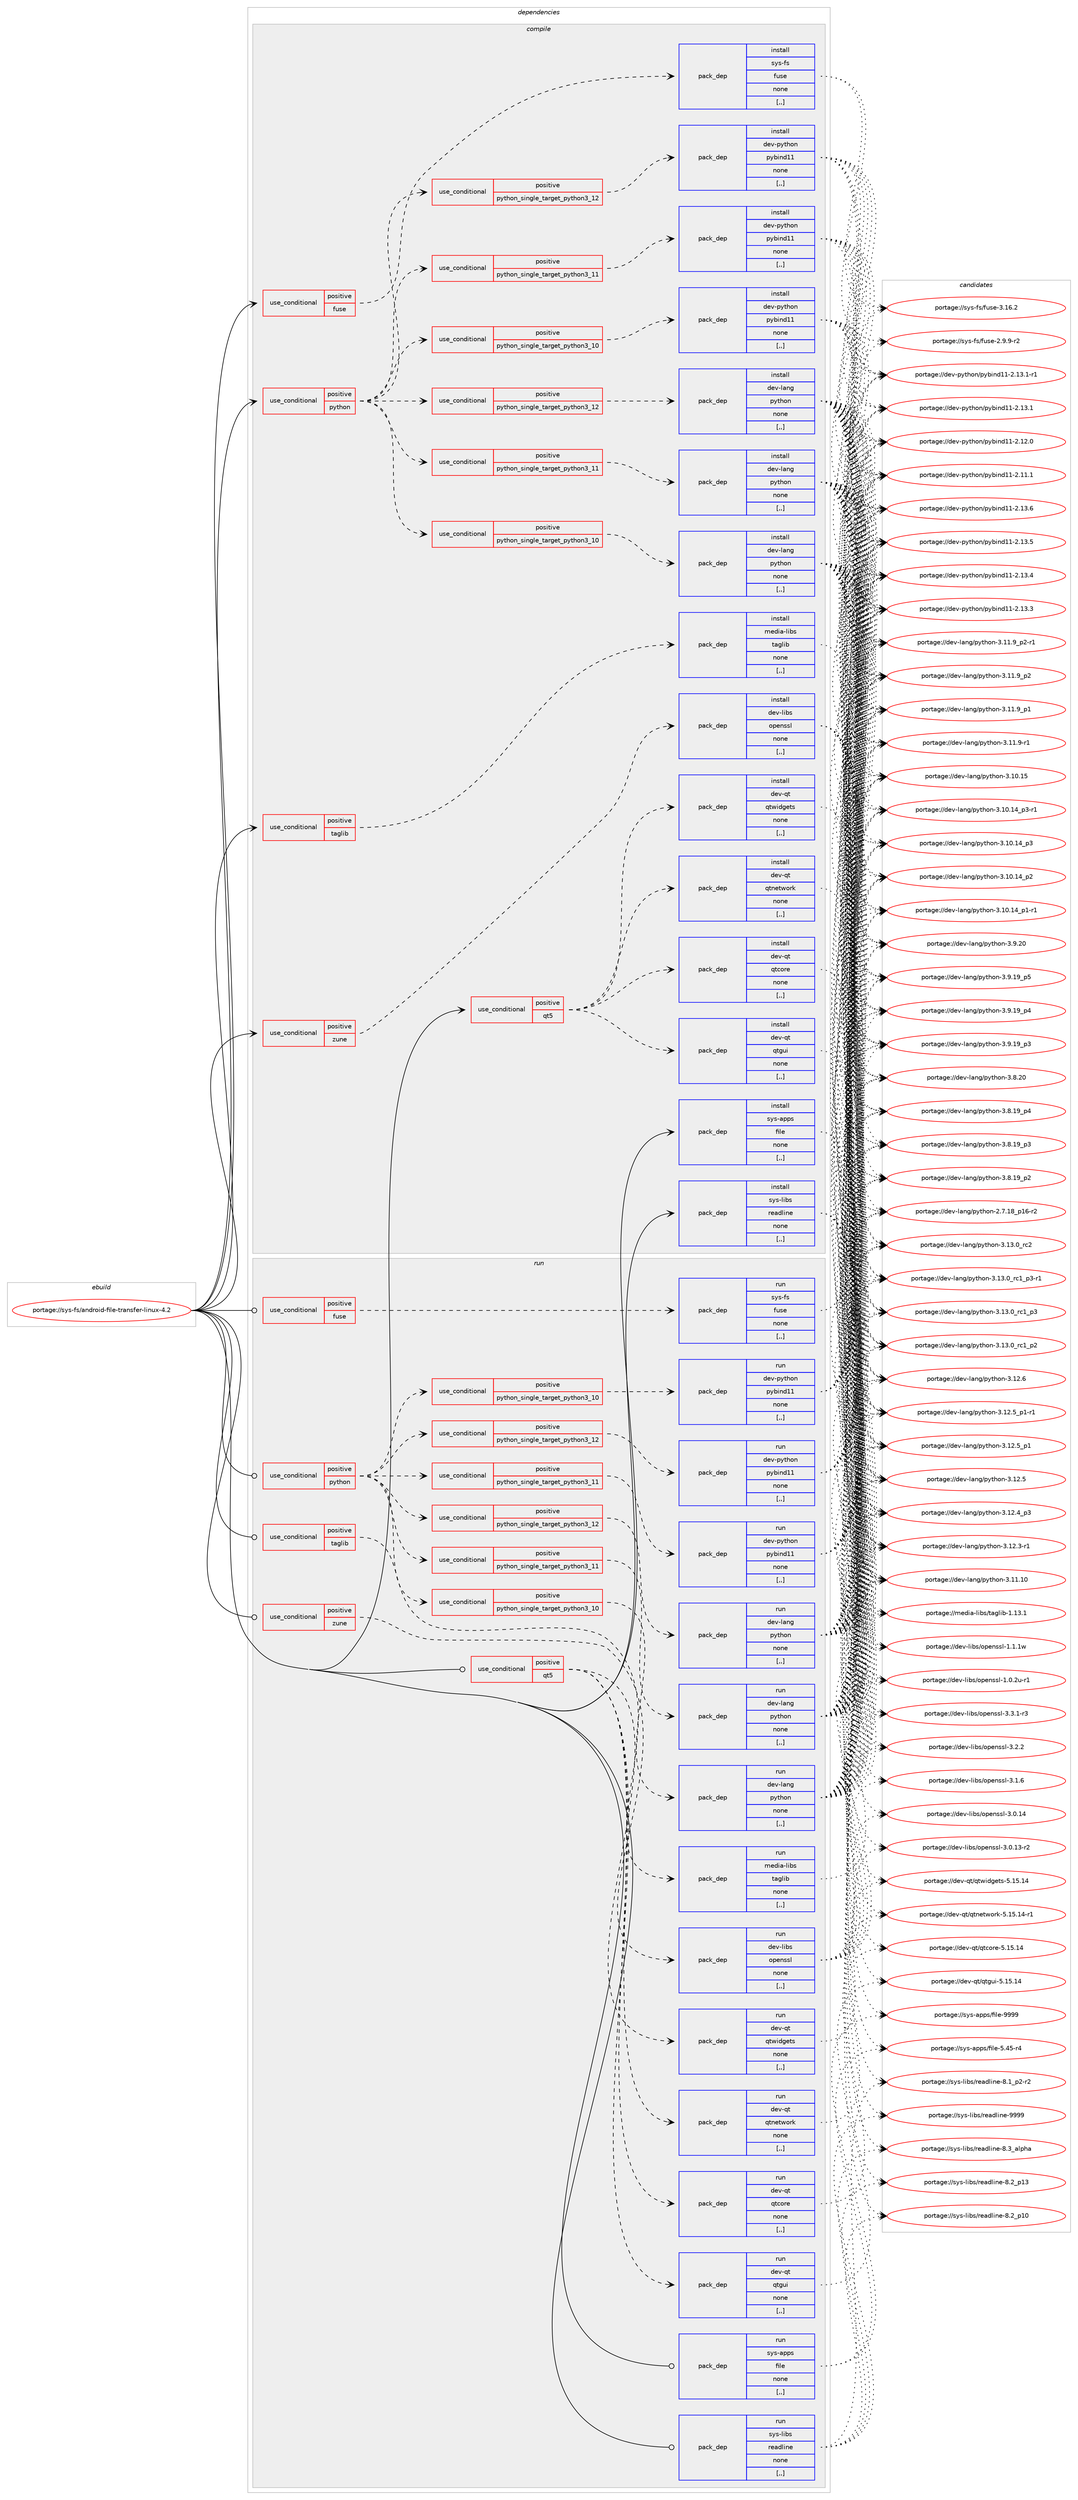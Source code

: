 digraph prolog {

# *************
# Graph options
# *************

newrank=true;
concentrate=true;
compound=true;
graph [rankdir=LR,fontname=Helvetica,fontsize=10,ranksep=1.5];#, ranksep=2.5, nodesep=0.2];
edge  [arrowhead=vee];
node  [fontname=Helvetica,fontsize=10];

# **********
# The ebuild
# **********

subgraph cluster_leftcol {
color=gray;
label=<<i>ebuild</i>>;
id [label="portage://sys-fs/android-file-transfer-linux-4.2", color=red, width=4, href="../sys-fs/android-file-transfer-linux-4.2.svg"];
}

# ****************
# The dependencies
# ****************

subgraph cluster_midcol {
color=gray;
label=<<i>dependencies</i>>;
subgraph cluster_compile {
fillcolor="#eeeeee";
style=filled;
label=<<i>compile</i>>;
subgraph cond250139 {
dependency946486 [label=<<TABLE BORDER="0" CELLBORDER="1" CELLSPACING="0" CELLPADDING="4"><TR><TD ROWSPAN="3" CELLPADDING="10">use_conditional</TD></TR><TR><TD>positive</TD></TR><TR><TD>fuse</TD></TR></TABLE>>, shape=none, color=red];
subgraph pack689637 {
dependency946487 [label=<<TABLE BORDER="0" CELLBORDER="1" CELLSPACING="0" CELLPADDING="4" WIDTH="220"><TR><TD ROWSPAN="6" CELLPADDING="30">pack_dep</TD></TR><TR><TD WIDTH="110">install</TD></TR><TR><TD>sys-fs</TD></TR><TR><TD>fuse</TD></TR><TR><TD>none</TD></TR><TR><TD>[,,]</TD></TR></TABLE>>, shape=none, color=blue];
}
dependency946486:e -> dependency946487:w [weight=20,style="dashed",arrowhead="vee"];
}
id:e -> dependency946486:w [weight=20,style="solid",arrowhead="vee"];
subgraph cond250140 {
dependency946488 [label=<<TABLE BORDER="0" CELLBORDER="1" CELLSPACING="0" CELLPADDING="4"><TR><TD ROWSPAN="3" CELLPADDING="10">use_conditional</TD></TR><TR><TD>positive</TD></TR><TR><TD>python</TD></TR></TABLE>>, shape=none, color=red];
subgraph cond250141 {
dependency946489 [label=<<TABLE BORDER="0" CELLBORDER="1" CELLSPACING="0" CELLPADDING="4"><TR><TD ROWSPAN="3" CELLPADDING="10">use_conditional</TD></TR><TR><TD>positive</TD></TR><TR><TD>python_single_target_python3_10</TD></TR></TABLE>>, shape=none, color=red];
subgraph pack689638 {
dependency946490 [label=<<TABLE BORDER="0" CELLBORDER="1" CELLSPACING="0" CELLPADDING="4" WIDTH="220"><TR><TD ROWSPAN="6" CELLPADDING="30">pack_dep</TD></TR><TR><TD WIDTH="110">install</TD></TR><TR><TD>dev-lang</TD></TR><TR><TD>python</TD></TR><TR><TD>none</TD></TR><TR><TD>[,,]</TD></TR></TABLE>>, shape=none, color=blue];
}
dependency946489:e -> dependency946490:w [weight=20,style="dashed",arrowhead="vee"];
}
dependency946488:e -> dependency946489:w [weight=20,style="dashed",arrowhead="vee"];
subgraph cond250142 {
dependency946491 [label=<<TABLE BORDER="0" CELLBORDER="1" CELLSPACING="0" CELLPADDING="4"><TR><TD ROWSPAN="3" CELLPADDING="10">use_conditional</TD></TR><TR><TD>positive</TD></TR><TR><TD>python_single_target_python3_11</TD></TR></TABLE>>, shape=none, color=red];
subgraph pack689639 {
dependency946492 [label=<<TABLE BORDER="0" CELLBORDER="1" CELLSPACING="0" CELLPADDING="4" WIDTH="220"><TR><TD ROWSPAN="6" CELLPADDING="30">pack_dep</TD></TR><TR><TD WIDTH="110">install</TD></TR><TR><TD>dev-lang</TD></TR><TR><TD>python</TD></TR><TR><TD>none</TD></TR><TR><TD>[,,]</TD></TR></TABLE>>, shape=none, color=blue];
}
dependency946491:e -> dependency946492:w [weight=20,style="dashed",arrowhead="vee"];
}
dependency946488:e -> dependency946491:w [weight=20,style="dashed",arrowhead="vee"];
subgraph cond250143 {
dependency946493 [label=<<TABLE BORDER="0" CELLBORDER="1" CELLSPACING="0" CELLPADDING="4"><TR><TD ROWSPAN="3" CELLPADDING="10">use_conditional</TD></TR><TR><TD>positive</TD></TR><TR><TD>python_single_target_python3_12</TD></TR></TABLE>>, shape=none, color=red];
subgraph pack689640 {
dependency946494 [label=<<TABLE BORDER="0" CELLBORDER="1" CELLSPACING="0" CELLPADDING="4" WIDTH="220"><TR><TD ROWSPAN="6" CELLPADDING="30">pack_dep</TD></TR><TR><TD WIDTH="110">install</TD></TR><TR><TD>dev-lang</TD></TR><TR><TD>python</TD></TR><TR><TD>none</TD></TR><TR><TD>[,,]</TD></TR></TABLE>>, shape=none, color=blue];
}
dependency946493:e -> dependency946494:w [weight=20,style="dashed",arrowhead="vee"];
}
dependency946488:e -> dependency946493:w [weight=20,style="dashed",arrowhead="vee"];
subgraph cond250144 {
dependency946495 [label=<<TABLE BORDER="0" CELLBORDER="1" CELLSPACING="0" CELLPADDING="4"><TR><TD ROWSPAN="3" CELLPADDING="10">use_conditional</TD></TR><TR><TD>positive</TD></TR><TR><TD>python_single_target_python3_10</TD></TR></TABLE>>, shape=none, color=red];
subgraph pack689641 {
dependency946496 [label=<<TABLE BORDER="0" CELLBORDER="1" CELLSPACING="0" CELLPADDING="4" WIDTH="220"><TR><TD ROWSPAN="6" CELLPADDING="30">pack_dep</TD></TR><TR><TD WIDTH="110">install</TD></TR><TR><TD>dev-python</TD></TR><TR><TD>pybind11</TD></TR><TR><TD>none</TD></TR><TR><TD>[,,]</TD></TR></TABLE>>, shape=none, color=blue];
}
dependency946495:e -> dependency946496:w [weight=20,style="dashed",arrowhead="vee"];
}
dependency946488:e -> dependency946495:w [weight=20,style="dashed",arrowhead="vee"];
subgraph cond250145 {
dependency946497 [label=<<TABLE BORDER="0" CELLBORDER="1" CELLSPACING="0" CELLPADDING="4"><TR><TD ROWSPAN="3" CELLPADDING="10">use_conditional</TD></TR><TR><TD>positive</TD></TR><TR><TD>python_single_target_python3_11</TD></TR></TABLE>>, shape=none, color=red];
subgraph pack689642 {
dependency946498 [label=<<TABLE BORDER="0" CELLBORDER="1" CELLSPACING="0" CELLPADDING="4" WIDTH="220"><TR><TD ROWSPAN="6" CELLPADDING="30">pack_dep</TD></TR><TR><TD WIDTH="110">install</TD></TR><TR><TD>dev-python</TD></TR><TR><TD>pybind11</TD></TR><TR><TD>none</TD></TR><TR><TD>[,,]</TD></TR></TABLE>>, shape=none, color=blue];
}
dependency946497:e -> dependency946498:w [weight=20,style="dashed",arrowhead="vee"];
}
dependency946488:e -> dependency946497:w [weight=20,style="dashed",arrowhead="vee"];
subgraph cond250146 {
dependency946499 [label=<<TABLE BORDER="0" CELLBORDER="1" CELLSPACING="0" CELLPADDING="4"><TR><TD ROWSPAN="3" CELLPADDING="10">use_conditional</TD></TR><TR><TD>positive</TD></TR><TR><TD>python_single_target_python3_12</TD></TR></TABLE>>, shape=none, color=red];
subgraph pack689643 {
dependency946500 [label=<<TABLE BORDER="0" CELLBORDER="1" CELLSPACING="0" CELLPADDING="4" WIDTH="220"><TR><TD ROWSPAN="6" CELLPADDING="30">pack_dep</TD></TR><TR><TD WIDTH="110">install</TD></TR><TR><TD>dev-python</TD></TR><TR><TD>pybind11</TD></TR><TR><TD>none</TD></TR><TR><TD>[,,]</TD></TR></TABLE>>, shape=none, color=blue];
}
dependency946499:e -> dependency946500:w [weight=20,style="dashed",arrowhead="vee"];
}
dependency946488:e -> dependency946499:w [weight=20,style="dashed",arrowhead="vee"];
}
id:e -> dependency946488:w [weight=20,style="solid",arrowhead="vee"];
subgraph cond250147 {
dependency946501 [label=<<TABLE BORDER="0" CELLBORDER="1" CELLSPACING="0" CELLPADDING="4"><TR><TD ROWSPAN="3" CELLPADDING="10">use_conditional</TD></TR><TR><TD>positive</TD></TR><TR><TD>qt5</TD></TR></TABLE>>, shape=none, color=red];
subgraph pack689644 {
dependency946502 [label=<<TABLE BORDER="0" CELLBORDER="1" CELLSPACING="0" CELLPADDING="4" WIDTH="220"><TR><TD ROWSPAN="6" CELLPADDING="30">pack_dep</TD></TR><TR><TD WIDTH="110">install</TD></TR><TR><TD>dev-qt</TD></TR><TR><TD>qtcore</TD></TR><TR><TD>none</TD></TR><TR><TD>[,,]</TD></TR></TABLE>>, shape=none, color=blue];
}
dependency946501:e -> dependency946502:w [weight=20,style="dashed",arrowhead="vee"];
subgraph pack689645 {
dependency946503 [label=<<TABLE BORDER="0" CELLBORDER="1" CELLSPACING="0" CELLPADDING="4" WIDTH="220"><TR><TD ROWSPAN="6" CELLPADDING="30">pack_dep</TD></TR><TR><TD WIDTH="110">install</TD></TR><TR><TD>dev-qt</TD></TR><TR><TD>qtgui</TD></TR><TR><TD>none</TD></TR><TR><TD>[,,]</TD></TR></TABLE>>, shape=none, color=blue];
}
dependency946501:e -> dependency946503:w [weight=20,style="dashed",arrowhead="vee"];
subgraph pack689646 {
dependency946504 [label=<<TABLE BORDER="0" CELLBORDER="1" CELLSPACING="0" CELLPADDING="4" WIDTH="220"><TR><TD ROWSPAN="6" CELLPADDING="30">pack_dep</TD></TR><TR><TD WIDTH="110">install</TD></TR><TR><TD>dev-qt</TD></TR><TR><TD>qtnetwork</TD></TR><TR><TD>none</TD></TR><TR><TD>[,,]</TD></TR></TABLE>>, shape=none, color=blue];
}
dependency946501:e -> dependency946504:w [weight=20,style="dashed",arrowhead="vee"];
subgraph pack689647 {
dependency946505 [label=<<TABLE BORDER="0" CELLBORDER="1" CELLSPACING="0" CELLPADDING="4" WIDTH="220"><TR><TD ROWSPAN="6" CELLPADDING="30">pack_dep</TD></TR><TR><TD WIDTH="110">install</TD></TR><TR><TD>dev-qt</TD></TR><TR><TD>qtwidgets</TD></TR><TR><TD>none</TD></TR><TR><TD>[,,]</TD></TR></TABLE>>, shape=none, color=blue];
}
dependency946501:e -> dependency946505:w [weight=20,style="dashed",arrowhead="vee"];
}
id:e -> dependency946501:w [weight=20,style="solid",arrowhead="vee"];
subgraph cond250148 {
dependency946506 [label=<<TABLE BORDER="0" CELLBORDER="1" CELLSPACING="0" CELLPADDING="4"><TR><TD ROWSPAN="3" CELLPADDING="10">use_conditional</TD></TR><TR><TD>positive</TD></TR><TR><TD>taglib</TD></TR></TABLE>>, shape=none, color=red];
subgraph pack689648 {
dependency946507 [label=<<TABLE BORDER="0" CELLBORDER="1" CELLSPACING="0" CELLPADDING="4" WIDTH="220"><TR><TD ROWSPAN="6" CELLPADDING="30">pack_dep</TD></TR><TR><TD WIDTH="110">install</TD></TR><TR><TD>media-libs</TD></TR><TR><TD>taglib</TD></TR><TR><TD>none</TD></TR><TR><TD>[,,]</TD></TR></TABLE>>, shape=none, color=blue];
}
dependency946506:e -> dependency946507:w [weight=20,style="dashed",arrowhead="vee"];
}
id:e -> dependency946506:w [weight=20,style="solid",arrowhead="vee"];
subgraph cond250149 {
dependency946508 [label=<<TABLE BORDER="0" CELLBORDER="1" CELLSPACING="0" CELLPADDING="4"><TR><TD ROWSPAN="3" CELLPADDING="10">use_conditional</TD></TR><TR><TD>positive</TD></TR><TR><TD>zune</TD></TR></TABLE>>, shape=none, color=red];
subgraph pack689649 {
dependency946509 [label=<<TABLE BORDER="0" CELLBORDER="1" CELLSPACING="0" CELLPADDING="4" WIDTH="220"><TR><TD ROWSPAN="6" CELLPADDING="30">pack_dep</TD></TR><TR><TD WIDTH="110">install</TD></TR><TR><TD>dev-libs</TD></TR><TR><TD>openssl</TD></TR><TR><TD>none</TD></TR><TR><TD>[,,]</TD></TR></TABLE>>, shape=none, color=blue];
}
dependency946508:e -> dependency946509:w [weight=20,style="dashed",arrowhead="vee"];
}
id:e -> dependency946508:w [weight=20,style="solid",arrowhead="vee"];
subgraph pack689650 {
dependency946510 [label=<<TABLE BORDER="0" CELLBORDER="1" CELLSPACING="0" CELLPADDING="4" WIDTH="220"><TR><TD ROWSPAN="6" CELLPADDING="30">pack_dep</TD></TR><TR><TD WIDTH="110">install</TD></TR><TR><TD>sys-apps</TD></TR><TR><TD>file</TD></TR><TR><TD>none</TD></TR><TR><TD>[,,]</TD></TR></TABLE>>, shape=none, color=blue];
}
id:e -> dependency946510:w [weight=20,style="solid",arrowhead="vee"];
subgraph pack689651 {
dependency946511 [label=<<TABLE BORDER="0" CELLBORDER="1" CELLSPACING="0" CELLPADDING="4" WIDTH="220"><TR><TD ROWSPAN="6" CELLPADDING="30">pack_dep</TD></TR><TR><TD WIDTH="110">install</TD></TR><TR><TD>sys-libs</TD></TR><TR><TD>readline</TD></TR><TR><TD>none</TD></TR><TR><TD>[,,]</TD></TR></TABLE>>, shape=none, color=blue];
}
id:e -> dependency946511:w [weight=20,style="solid",arrowhead="vee"];
}
subgraph cluster_compileandrun {
fillcolor="#eeeeee";
style=filled;
label=<<i>compile and run</i>>;
}
subgraph cluster_run {
fillcolor="#eeeeee";
style=filled;
label=<<i>run</i>>;
subgraph cond250150 {
dependency946512 [label=<<TABLE BORDER="0" CELLBORDER="1" CELLSPACING="0" CELLPADDING="4"><TR><TD ROWSPAN="3" CELLPADDING="10">use_conditional</TD></TR><TR><TD>positive</TD></TR><TR><TD>fuse</TD></TR></TABLE>>, shape=none, color=red];
subgraph pack689652 {
dependency946513 [label=<<TABLE BORDER="0" CELLBORDER="1" CELLSPACING="0" CELLPADDING="4" WIDTH="220"><TR><TD ROWSPAN="6" CELLPADDING="30">pack_dep</TD></TR><TR><TD WIDTH="110">run</TD></TR><TR><TD>sys-fs</TD></TR><TR><TD>fuse</TD></TR><TR><TD>none</TD></TR><TR><TD>[,,]</TD></TR></TABLE>>, shape=none, color=blue];
}
dependency946512:e -> dependency946513:w [weight=20,style="dashed",arrowhead="vee"];
}
id:e -> dependency946512:w [weight=20,style="solid",arrowhead="odot"];
subgraph cond250151 {
dependency946514 [label=<<TABLE BORDER="0" CELLBORDER="1" CELLSPACING="0" CELLPADDING="4"><TR><TD ROWSPAN="3" CELLPADDING="10">use_conditional</TD></TR><TR><TD>positive</TD></TR><TR><TD>python</TD></TR></TABLE>>, shape=none, color=red];
subgraph cond250152 {
dependency946515 [label=<<TABLE BORDER="0" CELLBORDER="1" CELLSPACING="0" CELLPADDING="4"><TR><TD ROWSPAN="3" CELLPADDING="10">use_conditional</TD></TR><TR><TD>positive</TD></TR><TR><TD>python_single_target_python3_10</TD></TR></TABLE>>, shape=none, color=red];
subgraph pack689653 {
dependency946516 [label=<<TABLE BORDER="0" CELLBORDER="1" CELLSPACING="0" CELLPADDING="4" WIDTH="220"><TR><TD ROWSPAN="6" CELLPADDING="30">pack_dep</TD></TR><TR><TD WIDTH="110">run</TD></TR><TR><TD>dev-lang</TD></TR><TR><TD>python</TD></TR><TR><TD>none</TD></TR><TR><TD>[,,]</TD></TR></TABLE>>, shape=none, color=blue];
}
dependency946515:e -> dependency946516:w [weight=20,style="dashed",arrowhead="vee"];
}
dependency946514:e -> dependency946515:w [weight=20,style="dashed",arrowhead="vee"];
subgraph cond250153 {
dependency946517 [label=<<TABLE BORDER="0" CELLBORDER="1" CELLSPACING="0" CELLPADDING="4"><TR><TD ROWSPAN="3" CELLPADDING="10">use_conditional</TD></TR><TR><TD>positive</TD></TR><TR><TD>python_single_target_python3_11</TD></TR></TABLE>>, shape=none, color=red];
subgraph pack689654 {
dependency946518 [label=<<TABLE BORDER="0" CELLBORDER="1" CELLSPACING="0" CELLPADDING="4" WIDTH="220"><TR><TD ROWSPAN="6" CELLPADDING="30">pack_dep</TD></TR><TR><TD WIDTH="110">run</TD></TR><TR><TD>dev-lang</TD></TR><TR><TD>python</TD></TR><TR><TD>none</TD></TR><TR><TD>[,,]</TD></TR></TABLE>>, shape=none, color=blue];
}
dependency946517:e -> dependency946518:w [weight=20,style="dashed",arrowhead="vee"];
}
dependency946514:e -> dependency946517:w [weight=20,style="dashed",arrowhead="vee"];
subgraph cond250154 {
dependency946519 [label=<<TABLE BORDER="0" CELLBORDER="1" CELLSPACING="0" CELLPADDING="4"><TR><TD ROWSPAN="3" CELLPADDING="10">use_conditional</TD></TR><TR><TD>positive</TD></TR><TR><TD>python_single_target_python3_12</TD></TR></TABLE>>, shape=none, color=red];
subgraph pack689655 {
dependency946520 [label=<<TABLE BORDER="0" CELLBORDER="1" CELLSPACING="0" CELLPADDING="4" WIDTH="220"><TR><TD ROWSPAN="6" CELLPADDING="30">pack_dep</TD></TR><TR><TD WIDTH="110">run</TD></TR><TR><TD>dev-lang</TD></TR><TR><TD>python</TD></TR><TR><TD>none</TD></TR><TR><TD>[,,]</TD></TR></TABLE>>, shape=none, color=blue];
}
dependency946519:e -> dependency946520:w [weight=20,style="dashed",arrowhead="vee"];
}
dependency946514:e -> dependency946519:w [weight=20,style="dashed",arrowhead="vee"];
subgraph cond250155 {
dependency946521 [label=<<TABLE BORDER="0" CELLBORDER="1" CELLSPACING="0" CELLPADDING="4"><TR><TD ROWSPAN="3" CELLPADDING="10">use_conditional</TD></TR><TR><TD>positive</TD></TR><TR><TD>python_single_target_python3_10</TD></TR></TABLE>>, shape=none, color=red];
subgraph pack689656 {
dependency946522 [label=<<TABLE BORDER="0" CELLBORDER="1" CELLSPACING="0" CELLPADDING="4" WIDTH="220"><TR><TD ROWSPAN="6" CELLPADDING="30">pack_dep</TD></TR><TR><TD WIDTH="110">run</TD></TR><TR><TD>dev-python</TD></TR><TR><TD>pybind11</TD></TR><TR><TD>none</TD></TR><TR><TD>[,,]</TD></TR></TABLE>>, shape=none, color=blue];
}
dependency946521:e -> dependency946522:w [weight=20,style="dashed",arrowhead="vee"];
}
dependency946514:e -> dependency946521:w [weight=20,style="dashed",arrowhead="vee"];
subgraph cond250156 {
dependency946523 [label=<<TABLE BORDER="0" CELLBORDER="1" CELLSPACING="0" CELLPADDING="4"><TR><TD ROWSPAN="3" CELLPADDING="10">use_conditional</TD></TR><TR><TD>positive</TD></TR><TR><TD>python_single_target_python3_11</TD></TR></TABLE>>, shape=none, color=red];
subgraph pack689657 {
dependency946524 [label=<<TABLE BORDER="0" CELLBORDER="1" CELLSPACING="0" CELLPADDING="4" WIDTH="220"><TR><TD ROWSPAN="6" CELLPADDING="30">pack_dep</TD></TR><TR><TD WIDTH="110">run</TD></TR><TR><TD>dev-python</TD></TR><TR><TD>pybind11</TD></TR><TR><TD>none</TD></TR><TR><TD>[,,]</TD></TR></TABLE>>, shape=none, color=blue];
}
dependency946523:e -> dependency946524:w [weight=20,style="dashed",arrowhead="vee"];
}
dependency946514:e -> dependency946523:w [weight=20,style="dashed",arrowhead="vee"];
subgraph cond250157 {
dependency946525 [label=<<TABLE BORDER="0" CELLBORDER="1" CELLSPACING="0" CELLPADDING="4"><TR><TD ROWSPAN="3" CELLPADDING="10">use_conditional</TD></TR><TR><TD>positive</TD></TR><TR><TD>python_single_target_python3_12</TD></TR></TABLE>>, shape=none, color=red];
subgraph pack689658 {
dependency946526 [label=<<TABLE BORDER="0" CELLBORDER="1" CELLSPACING="0" CELLPADDING="4" WIDTH="220"><TR><TD ROWSPAN="6" CELLPADDING="30">pack_dep</TD></TR><TR><TD WIDTH="110">run</TD></TR><TR><TD>dev-python</TD></TR><TR><TD>pybind11</TD></TR><TR><TD>none</TD></TR><TR><TD>[,,]</TD></TR></TABLE>>, shape=none, color=blue];
}
dependency946525:e -> dependency946526:w [weight=20,style="dashed",arrowhead="vee"];
}
dependency946514:e -> dependency946525:w [weight=20,style="dashed",arrowhead="vee"];
}
id:e -> dependency946514:w [weight=20,style="solid",arrowhead="odot"];
subgraph cond250158 {
dependency946527 [label=<<TABLE BORDER="0" CELLBORDER="1" CELLSPACING="0" CELLPADDING="4"><TR><TD ROWSPAN="3" CELLPADDING="10">use_conditional</TD></TR><TR><TD>positive</TD></TR><TR><TD>qt5</TD></TR></TABLE>>, shape=none, color=red];
subgraph pack689659 {
dependency946528 [label=<<TABLE BORDER="0" CELLBORDER="1" CELLSPACING="0" CELLPADDING="4" WIDTH="220"><TR><TD ROWSPAN="6" CELLPADDING="30">pack_dep</TD></TR><TR><TD WIDTH="110">run</TD></TR><TR><TD>dev-qt</TD></TR><TR><TD>qtcore</TD></TR><TR><TD>none</TD></TR><TR><TD>[,,]</TD></TR></TABLE>>, shape=none, color=blue];
}
dependency946527:e -> dependency946528:w [weight=20,style="dashed",arrowhead="vee"];
subgraph pack689660 {
dependency946529 [label=<<TABLE BORDER="0" CELLBORDER="1" CELLSPACING="0" CELLPADDING="4" WIDTH="220"><TR><TD ROWSPAN="6" CELLPADDING="30">pack_dep</TD></TR><TR><TD WIDTH="110">run</TD></TR><TR><TD>dev-qt</TD></TR><TR><TD>qtgui</TD></TR><TR><TD>none</TD></TR><TR><TD>[,,]</TD></TR></TABLE>>, shape=none, color=blue];
}
dependency946527:e -> dependency946529:w [weight=20,style="dashed",arrowhead="vee"];
subgraph pack689661 {
dependency946530 [label=<<TABLE BORDER="0" CELLBORDER="1" CELLSPACING="0" CELLPADDING="4" WIDTH="220"><TR><TD ROWSPAN="6" CELLPADDING="30">pack_dep</TD></TR><TR><TD WIDTH="110">run</TD></TR><TR><TD>dev-qt</TD></TR><TR><TD>qtnetwork</TD></TR><TR><TD>none</TD></TR><TR><TD>[,,]</TD></TR></TABLE>>, shape=none, color=blue];
}
dependency946527:e -> dependency946530:w [weight=20,style="dashed",arrowhead="vee"];
subgraph pack689662 {
dependency946531 [label=<<TABLE BORDER="0" CELLBORDER="1" CELLSPACING="0" CELLPADDING="4" WIDTH="220"><TR><TD ROWSPAN="6" CELLPADDING="30">pack_dep</TD></TR><TR><TD WIDTH="110">run</TD></TR><TR><TD>dev-qt</TD></TR><TR><TD>qtwidgets</TD></TR><TR><TD>none</TD></TR><TR><TD>[,,]</TD></TR></TABLE>>, shape=none, color=blue];
}
dependency946527:e -> dependency946531:w [weight=20,style="dashed",arrowhead="vee"];
}
id:e -> dependency946527:w [weight=20,style="solid",arrowhead="odot"];
subgraph cond250159 {
dependency946532 [label=<<TABLE BORDER="0" CELLBORDER="1" CELLSPACING="0" CELLPADDING="4"><TR><TD ROWSPAN="3" CELLPADDING="10">use_conditional</TD></TR><TR><TD>positive</TD></TR><TR><TD>taglib</TD></TR></TABLE>>, shape=none, color=red];
subgraph pack689663 {
dependency946533 [label=<<TABLE BORDER="0" CELLBORDER="1" CELLSPACING="0" CELLPADDING="4" WIDTH="220"><TR><TD ROWSPAN="6" CELLPADDING="30">pack_dep</TD></TR><TR><TD WIDTH="110">run</TD></TR><TR><TD>media-libs</TD></TR><TR><TD>taglib</TD></TR><TR><TD>none</TD></TR><TR><TD>[,,]</TD></TR></TABLE>>, shape=none, color=blue];
}
dependency946532:e -> dependency946533:w [weight=20,style="dashed",arrowhead="vee"];
}
id:e -> dependency946532:w [weight=20,style="solid",arrowhead="odot"];
subgraph cond250160 {
dependency946534 [label=<<TABLE BORDER="0" CELLBORDER="1" CELLSPACING="0" CELLPADDING="4"><TR><TD ROWSPAN="3" CELLPADDING="10">use_conditional</TD></TR><TR><TD>positive</TD></TR><TR><TD>zune</TD></TR></TABLE>>, shape=none, color=red];
subgraph pack689664 {
dependency946535 [label=<<TABLE BORDER="0" CELLBORDER="1" CELLSPACING="0" CELLPADDING="4" WIDTH="220"><TR><TD ROWSPAN="6" CELLPADDING="30">pack_dep</TD></TR><TR><TD WIDTH="110">run</TD></TR><TR><TD>dev-libs</TD></TR><TR><TD>openssl</TD></TR><TR><TD>none</TD></TR><TR><TD>[,,]</TD></TR></TABLE>>, shape=none, color=blue];
}
dependency946534:e -> dependency946535:w [weight=20,style="dashed",arrowhead="vee"];
}
id:e -> dependency946534:w [weight=20,style="solid",arrowhead="odot"];
subgraph pack689665 {
dependency946536 [label=<<TABLE BORDER="0" CELLBORDER="1" CELLSPACING="0" CELLPADDING="4" WIDTH="220"><TR><TD ROWSPAN="6" CELLPADDING="30">pack_dep</TD></TR><TR><TD WIDTH="110">run</TD></TR><TR><TD>sys-apps</TD></TR><TR><TD>file</TD></TR><TR><TD>none</TD></TR><TR><TD>[,,]</TD></TR></TABLE>>, shape=none, color=blue];
}
id:e -> dependency946536:w [weight=20,style="solid",arrowhead="odot"];
subgraph pack689666 {
dependency946537 [label=<<TABLE BORDER="0" CELLBORDER="1" CELLSPACING="0" CELLPADDING="4" WIDTH="220"><TR><TD ROWSPAN="6" CELLPADDING="30">pack_dep</TD></TR><TR><TD WIDTH="110">run</TD></TR><TR><TD>sys-libs</TD></TR><TR><TD>readline</TD></TR><TR><TD>none</TD></TR><TR><TD>[,,]</TD></TR></TABLE>>, shape=none, color=blue];
}
id:e -> dependency946537:w [weight=20,style="solid",arrowhead="odot"];
}
}

# **************
# The candidates
# **************

subgraph cluster_choices {
rank=same;
color=gray;
label=<<i>candidates</i>>;

subgraph choice689637 {
color=black;
nodesep=1;
choice115121115451021154710211711510145514649544650 [label="portage://sys-fs/fuse-3.16.2", color=red, width=4,href="../sys-fs/fuse-3.16.2.svg"];
choice11512111545102115471021171151014550465746574511450 [label="portage://sys-fs/fuse-2.9.9-r2", color=red, width=4,href="../sys-fs/fuse-2.9.9-r2.svg"];
dependency946487:e -> choice115121115451021154710211711510145514649544650:w [style=dotted,weight="100"];
dependency946487:e -> choice11512111545102115471021171151014550465746574511450:w [style=dotted,weight="100"];
}
subgraph choice689638 {
color=black;
nodesep=1;
choice10010111845108971101034711212111610411111045514649514648951149950 [label="portage://dev-lang/python-3.13.0_rc2", color=red, width=4,href="../dev-lang/python-3.13.0_rc2.svg"];
choice1001011184510897110103471121211161041111104551464951464895114994995112514511449 [label="portage://dev-lang/python-3.13.0_rc1_p3-r1", color=red, width=4,href="../dev-lang/python-3.13.0_rc1_p3-r1.svg"];
choice100101118451089711010347112121116104111110455146495146489511499499511251 [label="portage://dev-lang/python-3.13.0_rc1_p3", color=red, width=4,href="../dev-lang/python-3.13.0_rc1_p3.svg"];
choice100101118451089711010347112121116104111110455146495146489511499499511250 [label="portage://dev-lang/python-3.13.0_rc1_p2", color=red, width=4,href="../dev-lang/python-3.13.0_rc1_p2.svg"];
choice10010111845108971101034711212111610411111045514649504654 [label="portage://dev-lang/python-3.12.6", color=red, width=4,href="../dev-lang/python-3.12.6.svg"];
choice1001011184510897110103471121211161041111104551464950465395112494511449 [label="portage://dev-lang/python-3.12.5_p1-r1", color=red, width=4,href="../dev-lang/python-3.12.5_p1-r1.svg"];
choice100101118451089711010347112121116104111110455146495046539511249 [label="portage://dev-lang/python-3.12.5_p1", color=red, width=4,href="../dev-lang/python-3.12.5_p1.svg"];
choice10010111845108971101034711212111610411111045514649504653 [label="portage://dev-lang/python-3.12.5", color=red, width=4,href="../dev-lang/python-3.12.5.svg"];
choice100101118451089711010347112121116104111110455146495046529511251 [label="portage://dev-lang/python-3.12.4_p3", color=red, width=4,href="../dev-lang/python-3.12.4_p3.svg"];
choice100101118451089711010347112121116104111110455146495046514511449 [label="portage://dev-lang/python-3.12.3-r1", color=red, width=4,href="../dev-lang/python-3.12.3-r1.svg"];
choice1001011184510897110103471121211161041111104551464949464948 [label="portage://dev-lang/python-3.11.10", color=red, width=4,href="../dev-lang/python-3.11.10.svg"];
choice1001011184510897110103471121211161041111104551464949465795112504511449 [label="portage://dev-lang/python-3.11.9_p2-r1", color=red, width=4,href="../dev-lang/python-3.11.9_p2-r1.svg"];
choice100101118451089711010347112121116104111110455146494946579511250 [label="portage://dev-lang/python-3.11.9_p2", color=red, width=4,href="../dev-lang/python-3.11.9_p2.svg"];
choice100101118451089711010347112121116104111110455146494946579511249 [label="portage://dev-lang/python-3.11.9_p1", color=red, width=4,href="../dev-lang/python-3.11.9_p1.svg"];
choice100101118451089711010347112121116104111110455146494946574511449 [label="portage://dev-lang/python-3.11.9-r1", color=red, width=4,href="../dev-lang/python-3.11.9-r1.svg"];
choice1001011184510897110103471121211161041111104551464948464953 [label="portage://dev-lang/python-3.10.15", color=red, width=4,href="../dev-lang/python-3.10.15.svg"];
choice100101118451089711010347112121116104111110455146494846495295112514511449 [label="portage://dev-lang/python-3.10.14_p3-r1", color=red, width=4,href="../dev-lang/python-3.10.14_p3-r1.svg"];
choice10010111845108971101034711212111610411111045514649484649529511251 [label="portage://dev-lang/python-3.10.14_p3", color=red, width=4,href="../dev-lang/python-3.10.14_p3.svg"];
choice10010111845108971101034711212111610411111045514649484649529511250 [label="portage://dev-lang/python-3.10.14_p2", color=red, width=4,href="../dev-lang/python-3.10.14_p2.svg"];
choice100101118451089711010347112121116104111110455146494846495295112494511449 [label="portage://dev-lang/python-3.10.14_p1-r1", color=red, width=4,href="../dev-lang/python-3.10.14_p1-r1.svg"];
choice10010111845108971101034711212111610411111045514657465048 [label="portage://dev-lang/python-3.9.20", color=red, width=4,href="../dev-lang/python-3.9.20.svg"];
choice100101118451089711010347112121116104111110455146574649579511253 [label="portage://dev-lang/python-3.9.19_p5", color=red, width=4,href="../dev-lang/python-3.9.19_p5.svg"];
choice100101118451089711010347112121116104111110455146574649579511252 [label="portage://dev-lang/python-3.9.19_p4", color=red, width=4,href="../dev-lang/python-3.9.19_p4.svg"];
choice100101118451089711010347112121116104111110455146574649579511251 [label="portage://dev-lang/python-3.9.19_p3", color=red, width=4,href="../dev-lang/python-3.9.19_p3.svg"];
choice10010111845108971101034711212111610411111045514656465048 [label="portage://dev-lang/python-3.8.20", color=red, width=4,href="../dev-lang/python-3.8.20.svg"];
choice100101118451089711010347112121116104111110455146564649579511252 [label="portage://dev-lang/python-3.8.19_p4", color=red, width=4,href="../dev-lang/python-3.8.19_p4.svg"];
choice100101118451089711010347112121116104111110455146564649579511251 [label="portage://dev-lang/python-3.8.19_p3", color=red, width=4,href="../dev-lang/python-3.8.19_p3.svg"];
choice100101118451089711010347112121116104111110455146564649579511250 [label="portage://dev-lang/python-3.8.19_p2", color=red, width=4,href="../dev-lang/python-3.8.19_p2.svg"];
choice100101118451089711010347112121116104111110455046554649569511249544511450 [label="portage://dev-lang/python-2.7.18_p16-r2", color=red, width=4,href="../dev-lang/python-2.7.18_p16-r2.svg"];
dependency946490:e -> choice10010111845108971101034711212111610411111045514649514648951149950:w [style=dotted,weight="100"];
dependency946490:e -> choice1001011184510897110103471121211161041111104551464951464895114994995112514511449:w [style=dotted,weight="100"];
dependency946490:e -> choice100101118451089711010347112121116104111110455146495146489511499499511251:w [style=dotted,weight="100"];
dependency946490:e -> choice100101118451089711010347112121116104111110455146495146489511499499511250:w [style=dotted,weight="100"];
dependency946490:e -> choice10010111845108971101034711212111610411111045514649504654:w [style=dotted,weight="100"];
dependency946490:e -> choice1001011184510897110103471121211161041111104551464950465395112494511449:w [style=dotted,weight="100"];
dependency946490:e -> choice100101118451089711010347112121116104111110455146495046539511249:w [style=dotted,weight="100"];
dependency946490:e -> choice10010111845108971101034711212111610411111045514649504653:w [style=dotted,weight="100"];
dependency946490:e -> choice100101118451089711010347112121116104111110455146495046529511251:w [style=dotted,weight="100"];
dependency946490:e -> choice100101118451089711010347112121116104111110455146495046514511449:w [style=dotted,weight="100"];
dependency946490:e -> choice1001011184510897110103471121211161041111104551464949464948:w [style=dotted,weight="100"];
dependency946490:e -> choice1001011184510897110103471121211161041111104551464949465795112504511449:w [style=dotted,weight="100"];
dependency946490:e -> choice100101118451089711010347112121116104111110455146494946579511250:w [style=dotted,weight="100"];
dependency946490:e -> choice100101118451089711010347112121116104111110455146494946579511249:w [style=dotted,weight="100"];
dependency946490:e -> choice100101118451089711010347112121116104111110455146494946574511449:w [style=dotted,weight="100"];
dependency946490:e -> choice1001011184510897110103471121211161041111104551464948464953:w [style=dotted,weight="100"];
dependency946490:e -> choice100101118451089711010347112121116104111110455146494846495295112514511449:w [style=dotted,weight="100"];
dependency946490:e -> choice10010111845108971101034711212111610411111045514649484649529511251:w [style=dotted,weight="100"];
dependency946490:e -> choice10010111845108971101034711212111610411111045514649484649529511250:w [style=dotted,weight="100"];
dependency946490:e -> choice100101118451089711010347112121116104111110455146494846495295112494511449:w [style=dotted,weight="100"];
dependency946490:e -> choice10010111845108971101034711212111610411111045514657465048:w [style=dotted,weight="100"];
dependency946490:e -> choice100101118451089711010347112121116104111110455146574649579511253:w [style=dotted,weight="100"];
dependency946490:e -> choice100101118451089711010347112121116104111110455146574649579511252:w [style=dotted,weight="100"];
dependency946490:e -> choice100101118451089711010347112121116104111110455146574649579511251:w [style=dotted,weight="100"];
dependency946490:e -> choice10010111845108971101034711212111610411111045514656465048:w [style=dotted,weight="100"];
dependency946490:e -> choice100101118451089711010347112121116104111110455146564649579511252:w [style=dotted,weight="100"];
dependency946490:e -> choice100101118451089711010347112121116104111110455146564649579511251:w [style=dotted,weight="100"];
dependency946490:e -> choice100101118451089711010347112121116104111110455146564649579511250:w [style=dotted,weight="100"];
dependency946490:e -> choice100101118451089711010347112121116104111110455046554649569511249544511450:w [style=dotted,weight="100"];
}
subgraph choice689639 {
color=black;
nodesep=1;
choice10010111845108971101034711212111610411111045514649514648951149950 [label="portage://dev-lang/python-3.13.0_rc2", color=red, width=4,href="../dev-lang/python-3.13.0_rc2.svg"];
choice1001011184510897110103471121211161041111104551464951464895114994995112514511449 [label="portage://dev-lang/python-3.13.0_rc1_p3-r1", color=red, width=4,href="../dev-lang/python-3.13.0_rc1_p3-r1.svg"];
choice100101118451089711010347112121116104111110455146495146489511499499511251 [label="portage://dev-lang/python-3.13.0_rc1_p3", color=red, width=4,href="../dev-lang/python-3.13.0_rc1_p3.svg"];
choice100101118451089711010347112121116104111110455146495146489511499499511250 [label="portage://dev-lang/python-3.13.0_rc1_p2", color=red, width=4,href="../dev-lang/python-3.13.0_rc1_p2.svg"];
choice10010111845108971101034711212111610411111045514649504654 [label="portage://dev-lang/python-3.12.6", color=red, width=4,href="../dev-lang/python-3.12.6.svg"];
choice1001011184510897110103471121211161041111104551464950465395112494511449 [label="portage://dev-lang/python-3.12.5_p1-r1", color=red, width=4,href="../dev-lang/python-3.12.5_p1-r1.svg"];
choice100101118451089711010347112121116104111110455146495046539511249 [label="portage://dev-lang/python-3.12.5_p1", color=red, width=4,href="../dev-lang/python-3.12.5_p1.svg"];
choice10010111845108971101034711212111610411111045514649504653 [label="portage://dev-lang/python-3.12.5", color=red, width=4,href="../dev-lang/python-3.12.5.svg"];
choice100101118451089711010347112121116104111110455146495046529511251 [label="portage://dev-lang/python-3.12.4_p3", color=red, width=4,href="../dev-lang/python-3.12.4_p3.svg"];
choice100101118451089711010347112121116104111110455146495046514511449 [label="portage://dev-lang/python-3.12.3-r1", color=red, width=4,href="../dev-lang/python-3.12.3-r1.svg"];
choice1001011184510897110103471121211161041111104551464949464948 [label="portage://dev-lang/python-3.11.10", color=red, width=4,href="../dev-lang/python-3.11.10.svg"];
choice1001011184510897110103471121211161041111104551464949465795112504511449 [label="portage://dev-lang/python-3.11.9_p2-r1", color=red, width=4,href="../dev-lang/python-3.11.9_p2-r1.svg"];
choice100101118451089711010347112121116104111110455146494946579511250 [label="portage://dev-lang/python-3.11.9_p2", color=red, width=4,href="../dev-lang/python-3.11.9_p2.svg"];
choice100101118451089711010347112121116104111110455146494946579511249 [label="portage://dev-lang/python-3.11.9_p1", color=red, width=4,href="../dev-lang/python-3.11.9_p1.svg"];
choice100101118451089711010347112121116104111110455146494946574511449 [label="portage://dev-lang/python-3.11.9-r1", color=red, width=4,href="../dev-lang/python-3.11.9-r1.svg"];
choice1001011184510897110103471121211161041111104551464948464953 [label="portage://dev-lang/python-3.10.15", color=red, width=4,href="../dev-lang/python-3.10.15.svg"];
choice100101118451089711010347112121116104111110455146494846495295112514511449 [label="portage://dev-lang/python-3.10.14_p3-r1", color=red, width=4,href="../dev-lang/python-3.10.14_p3-r1.svg"];
choice10010111845108971101034711212111610411111045514649484649529511251 [label="portage://dev-lang/python-3.10.14_p3", color=red, width=4,href="../dev-lang/python-3.10.14_p3.svg"];
choice10010111845108971101034711212111610411111045514649484649529511250 [label="portage://dev-lang/python-3.10.14_p2", color=red, width=4,href="../dev-lang/python-3.10.14_p2.svg"];
choice100101118451089711010347112121116104111110455146494846495295112494511449 [label="portage://dev-lang/python-3.10.14_p1-r1", color=red, width=4,href="../dev-lang/python-3.10.14_p1-r1.svg"];
choice10010111845108971101034711212111610411111045514657465048 [label="portage://dev-lang/python-3.9.20", color=red, width=4,href="../dev-lang/python-3.9.20.svg"];
choice100101118451089711010347112121116104111110455146574649579511253 [label="portage://dev-lang/python-3.9.19_p5", color=red, width=4,href="../dev-lang/python-3.9.19_p5.svg"];
choice100101118451089711010347112121116104111110455146574649579511252 [label="portage://dev-lang/python-3.9.19_p4", color=red, width=4,href="../dev-lang/python-3.9.19_p4.svg"];
choice100101118451089711010347112121116104111110455146574649579511251 [label="portage://dev-lang/python-3.9.19_p3", color=red, width=4,href="../dev-lang/python-3.9.19_p3.svg"];
choice10010111845108971101034711212111610411111045514656465048 [label="portage://dev-lang/python-3.8.20", color=red, width=4,href="../dev-lang/python-3.8.20.svg"];
choice100101118451089711010347112121116104111110455146564649579511252 [label="portage://dev-lang/python-3.8.19_p4", color=red, width=4,href="../dev-lang/python-3.8.19_p4.svg"];
choice100101118451089711010347112121116104111110455146564649579511251 [label="portage://dev-lang/python-3.8.19_p3", color=red, width=4,href="../dev-lang/python-3.8.19_p3.svg"];
choice100101118451089711010347112121116104111110455146564649579511250 [label="portage://dev-lang/python-3.8.19_p2", color=red, width=4,href="../dev-lang/python-3.8.19_p2.svg"];
choice100101118451089711010347112121116104111110455046554649569511249544511450 [label="portage://dev-lang/python-2.7.18_p16-r2", color=red, width=4,href="../dev-lang/python-2.7.18_p16-r2.svg"];
dependency946492:e -> choice10010111845108971101034711212111610411111045514649514648951149950:w [style=dotted,weight="100"];
dependency946492:e -> choice1001011184510897110103471121211161041111104551464951464895114994995112514511449:w [style=dotted,weight="100"];
dependency946492:e -> choice100101118451089711010347112121116104111110455146495146489511499499511251:w [style=dotted,weight="100"];
dependency946492:e -> choice100101118451089711010347112121116104111110455146495146489511499499511250:w [style=dotted,weight="100"];
dependency946492:e -> choice10010111845108971101034711212111610411111045514649504654:w [style=dotted,weight="100"];
dependency946492:e -> choice1001011184510897110103471121211161041111104551464950465395112494511449:w [style=dotted,weight="100"];
dependency946492:e -> choice100101118451089711010347112121116104111110455146495046539511249:w [style=dotted,weight="100"];
dependency946492:e -> choice10010111845108971101034711212111610411111045514649504653:w [style=dotted,weight="100"];
dependency946492:e -> choice100101118451089711010347112121116104111110455146495046529511251:w [style=dotted,weight="100"];
dependency946492:e -> choice100101118451089711010347112121116104111110455146495046514511449:w [style=dotted,weight="100"];
dependency946492:e -> choice1001011184510897110103471121211161041111104551464949464948:w [style=dotted,weight="100"];
dependency946492:e -> choice1001011184510897110103471121211161041111104551464949465795112504511449:w [style=dotted,weight="100"];
dependency946492:e -> choice100101118451089711010347112121116104111110455146494946579511250:w [style=dotted,weight="100"];
dependency946492:e -> choice100101118451089711010347112121116104111110455146494946579511249:w [style=dotted,weight="100"];
dependency946492:e -> choice100101118451089711010347112121116104111110455146494946574511449:w [style=dotted,weight="100"];
dependency946492:e -> choice1001011184510897110103471121211161041111104551464948464953:w [style=dotted,weight="100"];
dependency946492:e -> choice100101118451089711010347112121116104111110455146494846495295112514511449:w [style=dotted,weight="100"];
dependency946492:e -> choice10010111845108971101034711212111610411111045514649484649529511251:w [style=dotted,weight="100"];
dependency946492:e -> choice10010111845108971101034711212111610411111045514649484649529511250:w [style=dotted,weight="100"];
dependency946492:e -> choice100101118451089711010347112121116104111110455146494846495295112494511449:w [style=dotted,weight="100"];
dependency946492:e -> choice10010111845108971101034711212111610411111045514657465048:w [style=dotted,weight="100"];
dependency946492:e -> choice100101118451089711010347112121116104111110455146574649579511253:w [style=dotted,weight="100"];
dependency946492:e -> choice100101118451089711010347112121116104111110455146574649579511252:w [style=dotted,weight="100"];
dependency946492:e -> choice100101118451089711010347112121116104111110455146574649579511251:w [style=dotted,weight="100"];
dependency946492:e -> choice10010111845108971101034711212111610411111045514656465048:w [style=dotted,weight="100"];
dependency946492:e -> choice100101118451089711010347112121116104111110455146564649579511252:w [style=dotted,weight="100"];
dependency946492:e -> choice100101118451089711010347112121116104111110455146564649579511251:w [style=dotted,weight="100"];
dependency946492:e -> choice100101118451089711010347112121116104111110455146564649579511250:w [style=dotted,weight="100"];
dependency946492:e -> choice100101118451089711010347112121116104111110455046554649569511249544511450:w [style=dotted,weight="100"];
}
subgraph choice689640 {
color=black;
nodesep=1;
choice10010111845108971101034711212111610411111045514649514648951149950 [label="portage://dev-lang/python-3.13.0_rc2", color=red, width=4,href="../dev-lang/python-3.13.0_rc2.svg"];
choice1001011184510897110103471121211161041111104551464951464895114994995112514511449 [label="portage://dev-lang/python-3.13.0_rc1_p3-r1", color=red, width=4,href="../dev-lang/python-3.13.0_rc1_p3-r1.svg"];
choice100101118451089711010347112121116104111110455146495146489511499499511251 [label="portage://dev-lang/python-3.13.0_rc1_p3", color=red, width=4,href="../dev-lang/python-3.13.0_rc1_p3.svg"];
choice100101118451089711010347112121116104111110455146495146489511499499511250 [label="portage://dev-lang/python-3.13.0_rc1_p2", color=red, width=4,href="../dev-lang/python-3.13.0_rc1_p2.svg"];
choice10010111845108971101034711212111610411111045514649504654 [label="portage://dev-lang/python-3.12.6", color=red, width=4,href="../dev-lang/python-3.12.6.svg"];
choice1001011184510897110103471121211161041111104551464950465395112494511449 [label="portage://dev-lang/python-3.12.5_p1-r1", color=red, width=4,href="../dev-lang/python-3.12.5_p1-r1.svg"];
choice100101118451089711010347112121116104111110455146495046539511249 [label="portage://dev-lang/python-3.12.5_p1", color=red, width=4,href="../dev-lang/python-3.12.5_p1.svg"];
choice10010111845108971101034711212111610411111045514649504653 [label="portage://dev-lang/python-3.12.5", color=red, width=4,href="../dev-lang/python-3.12.5.svg"];
choice100101118451089711010347112121116104111110455146495046529511251 [label="portage://dev-lang/python-3.12.4_p3", color=red, width=4,href="../dev-lang/python-3.12.4_p3.svg"];
choice100101118451089711010347112121116104111110455146495046514511449 [label="portage://dev-lang/python-3.12.3-r1", color=red, width=4,href="../dev-lang/python-3.12.3-r1.svg"];
choice1001011184510897110103471121211161041111104551464949464948 [label="portage://dev-lang/python-3.11.10", color=red, width=4,href="../dev-lang/python-3.11.10.svg"];
choice1001011184510897110103471121211161041111104551464949465795112504511449 [label="portage://dev-lang/python-3.11.9_p2-r1", color=red, width=4,href="../dev-lang/python-3.11.9_p2-r1.svg"];
choice100101118451089711010347112121116104111110455146494946579511250 [label="portage://dev-lang/python-3.11.9_p2", color=red, width=4,href="../dev-lang/python-3.11.9_p2.svg"];
choice100101118451089711010347112121116104111110455146494946579511249 [label="portage://dev-lang/python-3.11.9_p1", color=red, width=4,href="../dev-lang/python-3.11.9_p1.svg"];
choice100101118451089711010347112121116104111110455146494946574511449 [label="portage://dev-lang/python-3.11.9-r1", color=red, width=4,href="../dev-lang/python-3.11.9-r1.svg"];
choice1001011184510897110103471121211161041111104551464948464953 [label="portage://dev-lang/python-3.10.15", color=red, width=4,href="../dev-lang/python-3.10.15.svg"];
choice100101118451089711010347112121116104111110455146494846495295112514511449 [label="portage://dev-lang/python-3.10.14_p3-r1", color=red, width=4,href="../dev-lang/python-3.10.14_p3-r1.svg"];
choice10010111845108971101034711212111610411111045514649484649529511251 [label="portage://dev-lang/python-3.10.14_p3", color=red, width=4,href="../dev-lang/python-3.10.14_p3.svg"];
choice10010111845108971101034711212111610411111045514649484649529511250 [label="portage://dev-lang/python-3.10.14_p2", color=red, width=4,href="../dev-lang/python-3.10.14_p2.svg"];
choice100101118451089711010347112121116104111110455146494846495295112494511449 [label="portage://dev-lang/python-3.10.14_p1-r1", color=red, width=4,href="../dev-lang/python-3.10.14_p1-r1.svg"];
choice10010111845108971101034711212111610411111045514657465048 [label="portage://dev-lang/python-3.9.20", color=red, width=4,href="../dev-lang/python-3.9.20.svg"];
choice100101118451089711010347112121116104111110455146574649579511253 [label="portage://dev-lang/python-3.9.19_p5", color=red, width=4,href="../dev-lang/python-3.9.19_p5.svg"];
choice100101118451089711010347112121116104111110455146574649579511252 [label="portage://dev-lang/python-3.9.19_p4", color=red, width=4,href="../dev-lang/python-3.9.19_p4.svg"];
choice100101118451089711010347112121116104111110455146574649579511251 [label="portage://dev-lang/python-3.9.19_p3", color=red, width=4,href="../dev-lang/python-3.9.19_p3.svg"];
choice10010111845108971101034711212111610411111045514656465048 [label="portage://dev-lang/python-3.8.20", color=red, width=4,href="../dev-lang/python-3.8.20.svg"];
choice100101118451089711010347112121116104111110455146564649579511252 [label="portage://dev-lang/python-3.8.19_p4", color=red, width=4,href="../dev-lang/python-3.8.19_p4.svg"];
choice100101118451089711010347112121116104111110455146564649579511251 [label="portage://dev-lang/python-3.8.19_p3", color=red, width=4,href="../dev-lang/python-3.8.19_p3.svg"];
choice100101118451089711010347112121116104111110455146564649579511250 [label="portage://dev-lang/python-3.8.19_p2", color=red, width=4,href="../dev-lang/python-3.8.19_p2.svg"];
choice100101118451089711010347112121116104111110455046554649569511249544511450 [label="portage://dev-lang/python-2.7.18_p16-r2", color=red, width=4,href="../dev-lang/python-2.7.18_p16-r2.svg"];
dependency946494:e -> choice10010111845108971101034711212111610411111045514649514648951149950:w [style=dotted,weight="100"];
dependency946494:e -> choice1001011184510897110103471121211161041111104551464951464895114994995112514511449:w [style=dotted,weight="100"];
dependency946494:e -> choice100101118451089711010347112121116104111110455146495146489511499499511251:w [style=dotted,weight="100"];
dependency946494:e -> choice100101118451089711010347112121116104111110455146495146489511499499511250:w [style=dotted,weight="100"];
dependency946494:e -> choice10010111845108971101034711212111610411111045514649504654:w [style=dotted,weight="100"];
dependency946494:e -> choice1001011184510897110103471121211161041111104551464950465395112494511449:w [style=dotted,weight="100"];
dependency946494:e -> choice100101118451089711010347112121116104111110455146495046539511249:w [style=dotted,weight="100"];
dependency946494:e -> choice10010111845108971101034711212111610411111045514649504653:w [style=dotted,weight="100"];
dependency946494:e -> choice100101118451089711010347112121116104111110455146495046529511251:w [style=dotted,weight="100"];
dependency946494:e -> choice100101118451089711010347112121116104111110455146495046514511449:w [style=dotted,weight="100"];
dependency946494:e -> choice1001011184510897110103471121211161041111104551464949464948:w [style=dotted,weight="100"];
dependency946494:e -> choice1001011184510897110103471121211161041111104551464949465795112504511449:w [style=dotted,weight="100"];
dependency946494:e -> choice100101118451089711010347112121116104111110455146494946579511250:w [style=dotted,weight="100"];
dependency946494:e -> choice100101118451089711010347112121116104111110455146494946579511249:w [style=dotted,weight="100"];
dependency946494:e -> choice100101118451089711010347112121116104111110455146494946574511449:w [style=dotted,weight="100"];
dependency946494:e -> choice1001011184510897110103471121211161041111104551464948464953:w [style=dotted,weight="100"];
dependency946494:e -> choice100101118451089711010347112121116104111110455146494846495295112514511449:w [style=dotted,weight="100"];
dependency946494:e -> choice10010111845108971101034711212111610411111045514649484649529511251:w [style=dotted,weight="100"];
dependency946494:e -> choice10010111845108971101034711212111610411111045514649484649529511250:w [style=dotted,weight="100"];
dependency946494:e -> choice100101118451089711010347112121116104111110455146494846495295112494511449:w [style=dotted,weight="100"];
dependency946494:e -> choice10010111845108971101034711212111610411111045514657465048:w [style=dotted,weight="100"];
dependency946494:e -> choice100101118451089711010347112121116104111110455146574649579511253:w [style=dotted,weight="100"];
dependency946494:e -> choice100101118451089711010347112121116104111110455146574649579511252:w [style=dotted,weight="100"];
dependency946494:e -> choice100101118451089711010347112121116104111110455146574649579511251:w [style=dotted,weight="100"];
dependency946494:e -> choice10010111845108971101034711212111610411111045514656465048:w [style=dotted,weight="100"];
dependency946494:e -> choice100101118451089711010347112121116104111110455146564649579511252:w [style=dotted,weight="100"];
dependency946494:e -> choice100101118451089711010347112121116104111110455146564649579511251:w [style=dotted,weight="100"];
dependency946494:e -> choice100101118451089711010347112121116104111110455146564649579511250:w [style=dotted,weight="100"];
dependency946494:e -> choice100101118451089711010347112121116104111110455046554649569511249544511450:w [style=dotted,weight="100"];
}
subgraph choice689641 {
color=black;
nodesep=1;
choice100101118451121211161041111104711212198105110100494945504649514654 [label="portage://dev-python/pybind11-2.13.6", color=red, width=4,href="../dev-python/pybind11-2.13.6.svg"];
choice100101118451121211161041111104711212198105110100494945504649514653 [label="portage://dev-python/pybind11-2.13.5", color=red, width=4,href="../dev-python/pybind11-2.13.5.svg"];
choice100101118451121211161041111104711212198105110100494945504649514652 [label="portage://dev-python/pybind11-2.13.4", color=red, width=4,href="../dev-python/pybind11-2.13.4.svg"];
choice100101118451121211161041111104711212198105110100494945504649514651 [label="portage://dev-python/pybind11-2.13.3", color=red, width=4,href="../dev-python/pybind11-2.13.3.svg"];
choice1001011184511212111610411111047112121981051101004949455046495146494511449 [label="portage://dev-python/pybind11-2.13.1-r1", color=red, width=4,href="../dev-python/pybind11-2.13.1-r1.svg"];
choice100101118451121211161041111104711212198105110100494945504649514649 [label="portage://dev-python/pybind11-2.13.1", color=red, width=4,href="../dev-python/pybind11-2.13.1.svg"];
choice100101118451121211161041111104711212198105110100494945504649504648 [label="portage://dev-python/pybind11-2.12.0", color=red, width=4,href="../dev-python/pybind11-2.12.0.svg"];
choice100101118451121211161041111104711212198105110100494945504649494649 [label="portage://dev-python/pybind11-2.11.1", color=red, width=4,href="../dev-python/pybind11-2.11.1.svg"];
dependency946496:e -> choice100101118451121211161041111104711212198105110100494945504649514654:w [style=dotted,weight="100"];
dependency946496:e -> choice100101118451121211161041111104711212198105110100494945504649514653:w [style=dotted,weight="100"];
dependency946496:e -> choice100101118451121211161041111104711212198105110100494945504649514652:w [style=dotted,weight="100"];
dependency946496:e -> choice100101118451121211161041111104711212198105110100494945504649514651:w [style=dotted,weight="100"];
dependency946496:e -> choice1001011184511212111610411111047112121981051101004949455046495146494511449:w [style=dotted,weight="100"];
dependency946496:e -> choice100101118451121211161041111104711212198105110100494945504649514649:w [style=dotted,weight="100"];
dependency946496:e -> choice100101118451121211161041111104711212198105110100494945504649504648:w [style=dotted,weight="100"];
dependency946496:e -> choice100101118451121211161041111104711212198105110100494945504649494649:w [style=dotted,weight="100"];
}
subgraph choice689642 {
color=black;
nodesep=1;
choice100101118451121211161041111104711212198105110100494945504649514654 [label="portage://dev-python/pybind11-2.13.6", color=red, width=4,href="../dev-python/pybind11-2.13.6.svg"];
choice100101118451121211161041111104711212198105110100494945504649514653 [label="portage://dev-python/pybind11-2.13.5", color=red, width=4,href="../dev-python/pybind11-2.13.5.svg"];
choice100101118451121211161041111104711212198105110100494945504649514652 [label="portage://dev-python/pybind11-2.13.4", color=red, width=4,href="../dev-python/pybind11-2.13.4.svg"];
choice100101118451121211161041111104711212198105110100494945504649514651 [label="portage://dev-python/pybind11-2.13.3", color=red, width=4,href="../dev-python/pybind11-2.13.3.svg"];
choice1001011184511212111610411111047112121981051101004949455046495146494511449 [label="portage://dev-python/pybind11-2.13.1-r1", color=red, width=4,href="../dev-python/pybind11-2.13.1-r1.svg"];
choice100101118451121211161041111104711212198105110100494945504649514649 [label="portage://dev-python/pybind11-2.13.1", color=red, width=4,href="../dev-python/pybind11-2.13.1.svg"];
choice100101118451121211161041111104711212198105110100494945504649504648 [label="portage://dev-python/pybind11-2.12.0", color=red, width=4,href="../dev-python/pybind11-2.12.0.svg"];
choice100101118451121211161041111104711212198105110100494945504649494649 [label="portage://dev-python/pybind11-2.11.1", color=red, width=4,href="../dev-python/pybind11-2.11.1.svg"];
dependency946498:e -> choice100101118451121211161041111104711212198105110100494945504649514654:w [style=dotted,weight="100"];
dependency946498:e -> choice100101118451121211161041111104711212198105110100494945504649514653:w [style=dotted,weight="100"];
dependency946498:e -> choice100101118451121211161041111104711212198105110100494945504649514652:w [style=dotted,weight="100"];
dependency946498:e -> choice100101118451121211161041111104711212198105110100494945504649514651:w [style=dotted,weight="100"];
dependency946498:e -> choice1001011184511212111610411111047112121981051101004949455046495146494511449:w [style=dotted,weight="100"];
dependency946498:e -> choice100101118451121211161041111104711212198105110100494945504649514649:w [style=dotted,weight="100"];
dependency946498:e -> choice100101118451121211161041111104711212198105110100494945504649504648:w [style=dotted,weight="100"];
dependency946498:e -> choice100101118451121211161041111104711212198105110100494945504649494649:w [style=dotted,weight="100"];
}
subgraph choice689643 {
color=black;
nodesep=1;
choice100101118451121211161041111104711212198105110100494945504649514654 [label="portage://dev-python/pybind11-2.13.6", color=red, width=4,href="../dev-python/pybind11-2.13.6.svg"];
choice100101118451121211161041111104711212198105110100494945504649514653 [label="portage://dev-python/pybind11-2.13.5", color=red, width=4,href="../dev-python/pybind11-2.13.5.svg"];
choice100101118451121211161041111104711212198105110100494945504649514652 [label="portage://dev-python/pybind11-2.13.4", color=red, width=4,href="../dev-python/pybind11-2.13.4.svg"];
choice100101118451121211161041111104711212198105110100494945504649514651 [label="portage://dev-python/pybind11-2.13.3", color=red, width=4,href="../dev-python/pybind11-2.13.3.svg"];
choice1001011184511212111610411111047112121981051101004949455046495146494511449 [label="portage://dev-python/pybind11-2.13.1-r1", color=red, width=4,href="../dev-python/pybind11-2.13.1-r1.svg"];
choice100101118451121211161041111104711212198105110100494945504649514649 [label="portage://dev-python/pybind11-2.13.1", color=red, width=4,href="../dev-python/pybind11-2.13.1.svg"];
choice100101118451121211161041111104711212198105110100494945504649504648 [label="portage://dev-python/pybind11-2.12.0", color=red, width=4,href="../dev-python/pybind11-2.12.0.svg"];
choice100101118451121211161041111104711212198105110100494945504649494649 [label="portage://dev-python/pybind11-2.11.1", color=red, width=4,href="../dev-python/pybind11-2.11.1.svg"];
dependency946500:e -> choice100101118451121211161041111104711212198105110100494945504649514654:w [style=dotted,weight="100"];
dependency946500:e -> choice100101118451121211161041111104711212198105110100494945504649514653:w [style=dotted,weight="100"];
dependency946500:e -> choice100101118451121211161041111104711212198105110100494945504649514652:w [style=dotted,weight="100"];
dependency946500:e -> choice100101118451121211161041111104711212198105110100494945504649514651:w [style=dotted,weight="100"];
dependency946500:e -> choice1001011184511212111610411111047112121981051101004949455046495146494511449:w [style=dotted,weight="100"];
dependency946500:e -> choice100101118451121211161041111104711212198105110100494945504649514649:w [style=dotted,weight="100"];
dependency946500:e -> choice100101118451121211161041111104711212198105110100494945504649504648:w [style=dotted,weight="100"];
dependency946500:e -> choice100101118451121211161041111104711212198105110100494945504649494649:w [style=dotted,weight="100"];
}
subgraph choice689644 {
color=black;
nodesep=1;
choice1001011184511311647113116991111141014553464953464952 [label="portage://dev-qt/qtcore-5.15.14", color=red, width=4,href="../dev-qt/qtcore-5.15.14.svg"];
dependency946502:e -> choice1001011184511311647113116991111141014553464953464952:w [style=dotted,weight="100"];
}
subgraph choice689645 {
color=black;
nodesep=1;
choice10010111845113116471131161031171054553464953464952 [label="portage://dev-qt/qtgui-5.15.14", color=red, width=4,href="../dev-qt/qtgui-5.15.14.svg"];
dependency946503:e -> choice10010111845113116471131161031171054553464953464952:w [style=dotted,weight="100"];
}
subgraph choice689646 {
color=black;
nodesep=1;
choice100101118451131164711311611010111611911111410745534649534649524511449 [label="portage://dev-qt/qtnetwork-5.15.14-r1", color=red, width=4,href="../dev-qt/qtnetwork-5.15.14-r1.svg"];
dependency946504:e -> choice100101118451131164711311611010111611911111410745534649534649524511449:w [style=dotted,weight="100"];
}
subgraph choice689647 {
color=black;
nodesep=1;
choice10010111845113116471131161191051001031011161154553464953464952 [label="portage://dev-qt/qtwidgets-5.15.14", color=red, width=4,href="../dev-qt/qtwidgets-5.15.14.svg"];
dependency946505:e -> choice10010111845113116471131161191051001031011161154553464953464952:w [style=dotted,weight="100"];
}
subgraph choice689648 {
color=black;
nodesep=1;
choice10910110010597451081059811547116971031081059845494649514649 [label="portage://media-libs/taglib-1.13.1", color=red, width=4,href="../media-libs/taglib-1.13.1.svg"];
dependency946507:e -> choice10910110010597451081059811547116971031081059845494649514649:w [style=dotted,weight="100"];
}
subgraph choice689649 {
color=black;
nodesep=1;
choice1001011184510810598115471111121011101151151084551465146494511451 [label="portage://dev-libs/openssl-3.3.1-r3", color=red, width=4,href="../dev-libs/openssl-3.3.1-r3.svg"];
choice100101118451081059811547111112101110115115108455146504650 [label="portage://dev-libs/openssl-3.2.2", color=red, width=4,href="../dev-libs/openssl-3.2.2.svg"];
choice100101118451081059811547111112101110115115108455146494654 [label="portage://dev-libs/openssl-3.1.6", color=red, width=4,href="../dev-libs/openssl-3.1.6.svg"];
choice10010111845108105981154711111210111011511510845514648464952 [label="portage://dev-libs/openssl-3.0.14", color=red, width=4,href="../dev-libs/openssl-3.0.14.svg"];
choice100101118451081059811547111112101110115115108455146484649514511450 [label="portage://dev-libs/openssl-3.0.13-r2", color=red, width=4,href="../dev-libs/openssl-3.0.13-r2.svg"];
choice100101118451081059811547111112101110115115108454946494649119 [label="portage://dev-libs/openssl-1.1.1w", color=red, width=4,href="../dev-libs/openssl-1.1.1w.svg"];
choice1001011184510810598115471111121011101151151084549464846501174511449 [label="portage://dev-libs/openssl-1.0.2u-r1", color=red, width=4,href="../dev-libs/openssl-1.0.2u-r1.svg"];
dependency946509:e -> choice1001011184510810598115471111121011101151151084551465146494511451:w [style=dotted,weight="100"];
dependency946509:e -> choice100101118451081059811547111112101110115115108455146504650:w [style=dotted,weight="100"];
dependency946509:e -> choice100101118451081059811547111112101110115115108455146494654:w [style=dotted,weight="100"];
dependency946509:e -> choice10010111845108105981154711111210111011511510845514648464952:w [style=dotted,weight="100"];
dependency946509:e -> choice100101118451081059811547111112101110115115108455146484649514511450:w [style=dotted,weight="100"];
dependency946509:e -> choice100101118451081059811547111112101110115115108454946494649119:w [style=dotted,weight="100"];
dependency946509:e -> choice1001011184510810598115471111121011101151151084549464846501174511449:w [style=dotted,weight="100"];
}
subgraph choice689650 {
color=black;
nodesep=1;
choice1151211154597112112115471021051081014557575757 [label="portage://sys-apps/file-9999", color=red, width=4,href="../sys-apps/file-9999.svg"];
choice11512111545971121121154710210510810145534652534511452 [label="portage://sys-apps/file-5.45-r4", color=red, width=4,href="../sys-apps/file-5.45-r4.svg"];
dependency946510:e -> choice1151211154597112112115471021051081014557575757:w [style=dotted,weight="100"];
dependency946510:e -> choice11512111545971121121154710210510810145534652534511452:w [style=dotted,weight="100"];
}
subgraph choice689651 {
color=black;
nodesep=1;
choice115121115451081059811547114101971001081051101014557575757 [label="portage://sys-libs/readline-9999", color=red, width=4,href="../sys-libs/readline-9999.svg"];
choice1151211154510810598115471141019710010810511010145564651959710811210497 [label="portage://sys-libs/readline-8.3_alpha", color=red, width=4,href="../sys-libs/readline-8.3_alpha.svg"];
choice1151211154510810598115471141019710010810511010145564650951124951 [label="portage://sys-libs/readline-8.2_p13", color=red, width=4,href="../sys-libs/readline-8.2_p13.svg"];
choice1151211154510810598115471141019710010810511010145564650951124948 [label="portage://sys-libs/readline-8.2_p10", color=red, width=4,href="../sys-libs/readline-8.2_p10.svg"];
choice115121115451081059811547114101971001081051101014556464995112504511450 [label="portage://sys-libs/readline-8.1_p2-r2", color=red, width=4,href="../sys-libs/readline-8.1_p2-r2.svg"];
dependency946511:e -> choice115121115451081059811547114101971001081051101014557575757:w [style=dotted,weight="100"];
dependency946511:e -> choice1151211154510810598115471141019710010810511010145564651959710811210497:w [style=dotted,weight="100"];
dependency946511:e -> choice1151211154510810598115471141019710010810511010145564650951124951:w [style=dotted,weight="100"];
dependency946511:e -> choice1151211154510810598115471141019710010810511010145564650951124948:w [style=dotted,weight="100"];
dependency946511:e -> choice115121115451081059811547114101971001081051101014556464995112504511450:w [style=dotted,weight="100"];
}
subgraph choice689652 {
color=black;
nodesep=1;
choice115121115451021154710211711510145514649544650 [label="portage://sys-fs/fuse-3.16.2", color=red, width=4,href="../sys-fs/fuse-3.16.2.svg"];
choice11512111545102115471021171151014550465746574511450 [label="portage://sys-fs/fuse-2.9.9-r2", color=red, width=4,href="../sys-fs/fuse-2.9.9-r2.svg"];
dependency946513:e -> choice115121115451021154710211711510145514649544650:w [style=dotted,weight="100"];
dependency946513:e -> choice11512111545102115471021171151014550465746574511450:w [style=dotted,weight="100"];
}
subgraph choice689653 {
color=black;
nodesep=1;
choice10010111845108971101034711212111610411111045514649514648951149950 [label="portage://dev-lang/python-3.13.0_rc2", color=red, width=4,href="../dev-lang/python-3.13.0_rc2.svg"];
choice1001011184510897110103471121211161041111104551464951464895114994995112514511449 [label="portage://dev-lang/python-3.13.0_rc1_p3-r1", color=red, width=4,href="../dev-lang/python-3.13.0_rc1_p3-r1.svg"];
choice100101118451089711010347112121116104111110455146495146489511499499511251 [label="portage://dev-lang/python-3.13.0_rc1_p3", color=red, width=4,href="../dev-lang/python-3.13.0_rc1_p3.svg"];
choice100101118451089711010347112121116104111110455146495146489511499499511250 [label="portage://dev-lang/python-3.13.0_rc1_p2", color=red, width=4,href="../dev-lang/python-3.13.0_rc1_p2.svg"];
choice10010111845108971101034711212111610411111045514649504654 [label="portage://dev-lang/python-3.12.6", color=red, width=4,href="../dev-lang/python-3.12.6.svg"];
choice1001011184510897110103471121211161041111104551464950465395112494511449 [label="portage://dev-lang/python-3.12.5_p1-r1", color=red, width=4,href="../dev-lang/python-3.12.5_p1-r1.svg"];
choice100101118451089711010347112121116104111110455146495046539511249 [label="portage://dev-lang/python-3.12.5_p1", color=red, width=4,href="../dev-lang/python-3.12.5_p1.svg"];
choice10010111845108971101034711212111610411111045514649504653 [label="portage://dev-lang/python-3.12.5", color=red, width=4,href="../dev-lang/python-3.12.5.svg"];
choice100101118451089711010347112121116104111110455146495046529511251 [label="portage://dev-lang/python-3.12.4_p3", color=red, width=4,href="../dev-lang/python-3.12.4_p3.svg"];
choice100101118451089711010347112121116104111110455146495046514511449 [label="portage://dev-lang/python-3.12.3-r1", color=red, width=4,href="../dev-lang/python-3.12.3-r1.svg"];
choice1001011184510897110103471121211161041111104551464949464948 [label="portage://dev-lang/python-3.11.10", color=red, width=4,href="../dev-lang/python-3.11.10.svg"];
choice1001011184510897110103471121211161041111104551464949465795112504511449 [label="portage://dev-lang/python-3.11.9_p2-r1", color=red, width=4,href="../dev-lang/python-3.11.9_p2-r1.svg"];
choice100101118451089711010347112121116104111110455146494946579511250 [label="portage://dev-lang/python-3.11.9_p2", color=red, width=4,href="../dev-lang/python-3.11.9_p2.svg"];
choice100101118451089711010347112121116104111110455146494946579511249 [label="portage://dev-lang/python-3.11.9_p1", color=red, width=4,href="../dev-lang/python-3.11.9_p1.svg"];
choice100101118451089711010347112121116104111110455146494946574511449 [label="portage://dev-lang/python-3.11.9-r1", color=red, width=4,href="../dev-lang/python-3.11.9-r1.svg"];
choice1001011184510897110103471121211161041111104551464948464953 [label="portage://dev-lang/python-3.10.15", color=red, width=4,href="../dev-lang/python-3.10.15.svg"];
choice100101118451089711010347112121116104111110455146494846495295112514511449 [label="portage://dev-lang/python-3.10.14_p3-r1", color=red, width=4,href="../dev-lang/python-3.10.14_p3-r1.svg"];
choice10010111845108971101034711212111610411111045514649484649529511251 [label="portage://dev-lang/python-3.10.14_p3", color=red, width=4,href="../dev-lang/python-3.10.14_p3.svg"];
choice10010111845108971101034711212111610411111045514649484649529511250 [label="portage://dev-lang/python-3.10.14_p2", color=red, width=4,href="../dev-lang/python-3.10.14_p2.svg"];
choice100101118451089711010347112121116104111110455146494846495295112494511449 [label="portage://dev-lang/python-3.10.14_p1-r1", color=red, width=4,href="../dev-lang/python-3.10.14_p1-r1.svg"];
choice10010111845108971101034711212111610411111045514657465048 [label="portage://dev-lang/python-3.9.20", color=red, width=4,href="../dev-lang/python-3.9.20.svg"];
choice100101118451089711010347112121116104111110455146574649579511253 [label="portage://dev-lang/python-3.9.19_p5", color=red, width=4,href="../dev-lang/python-3.9.19_p5.svg"];
choice100101118451089711010347112121116104111110455146574649579511252 [label="portage://dev-lang/python-3.9.19_p4", color=red, width=4,href="../dev-lang/python-3.9.19_p4.svg"];
choice100101118451089711010347112121116104111110455146574649579511251 [label="portage://dev-lang/python-3.9.19_p3", color=red, width=4,href="../dev-lang/python-3.9.19_p3.svg"];
choice10010111845108971101034711212111610411111045514656465048 [label="portage://dev-lang/python-3.8.20", color=red, width=4,href="../dev-lang/python-3.8.20.svg"];
choice100101118451089711010347112121116104111110455146564649579511252 [label="portage://dev-lang/python-3.8.19_p4", color=red, width=4,href="../dev-lang/python-3.8.19_p4.svg"];
choice100101118451089711010347112121116104111110455146564649579511251 [label="portage://dev-lang/python-3.8.19_p3", color=red, width=4,href="../dev-lang/python-3.8.19_p3.svg"];
choice100101118451089711010347112121116104111110455146564649579511250 [label="portage://dev-lang/python-3.8.19_p2", color=red, width=4,href="../dev-lang/python-3.8.19_p2.svg"];
choice100101118451089711010347112121116104111110455046554649569511249544511450 [label="portage://dev-lang/python-2.7.18_p16-r2", color=red, width=4,href="../dev-lang/python-2.7.18_p16-r2.svg"];
dependency946516:e -> choice10010111845108971101034711212111610411111045514649514648951149950:w [style=dotted,weight="100"];
dependency946516:e -> choice1001011184510897110103471121211161041111104551464951464895114994995112514511449:w [style=dotted,weight="100"];
dependency946516:e -> choice100101118451089711010347112121116104111110455146495146489511499499511251:w [style=dotted,weight="100"];
dependency946516:e -> choice100101118451089711010347112121116104111110455146495146489511499499511250:w [style=dotted,weight="100"];
dependency946516:e -> choice10010111845108971101034711212111610411111045514649504654:w [style=dotted,weight="100"];
dependency946516:e -> choice1001011184510897110103471121211161041111104551464950465395112494511449:w [style=dotted,weight="100"];
dependency946516:e -> choice100101118451089711010347112121116104111110455146495046539511249:w [style=dotted,weight="100"];
dependency946516:e -> choice10010111845108971101034711212111610411111045514649504653:w [style=dotted,weight="100"];
dependency946516:e -> choice100101118451089711010347112121116104111110455146495046529511251:w [style=dotted,weight="100"];
dependency946516:e -> choice100101118451089711010347112121116104111110455146495046514511449:w [style=dotted,weight="100"];
dependency946516:e -> choice1001011184510897110103471121211161041111104551464949464948:w [style=dotted,weight="100"];
dependency946516:e -> choice1001011184510897110103471121211161041111104551464949465795112504511449:w [style=dotted,weight="100"];
dependency946516:e -> choice100101118451089711010347112121116104111110455146494946579511250:w [style=dotted,weight="100"];
dependency946516:e -> choice100101118451089711010347112121116104111110455146494946579511249:w [style=dotted,weight="100"];
dependency946516:e -> choice100101118451089711010347112121116104111110455146494946574511449:w [style=dotted,weight="100"];
dependency946516:e -> choice1001011184510897110103471121211161041111104551464948464953:w [style=dotted,weight="100"];
dependency946516:e -> choice100101118451089711010347112121116104111110455146494846495295112514511449:w [style=dotted,weight="100"];
dependency946516:e -> choice10010111845108971101034711212111610411111045514649484649529511251:w [style=dotted,weight="100"];
dependency946516:e -> choice10010111845108971101034711212111610411111045514649484649529511250:w [style=dotted,weight="100"];
dependency946516:e -> choice100101118451089711010347112121116104111110455146494846495295112494511449:w [style=dotted,weight="100"];
dependency946516:e -> choice10010111845108971101034711212111610411111045514657465048:w [style=dotted,weight="100"];
dependency946516:e -> choice100101118451089711010347112121116104111110455146574649579511253:w [style=dotted,weight="100"];
dependency946516:e -> choice100101118451089711010347112121116104111110455146574649579511252:w [style=dotted,weight="100"];
dependency946516:e -> choice100101118451089711010347112121116104111110455146574649579511251:w [style=dotted,weight="100"];
dependency946516:e -> choice10010111845108971101034711212111610411111045514656465048:w [style=dotted,weight="100"];
dependency946516:e -> choice100101118451089711010347112121116104111110455146564649579511252:w [style=dotted,weight="100"];
dependency946516:e -> choice100101118451089711010347112121116104111110455146564649579511251:w [style=dotted,weight="100"];
dependency946516:e -> choice100101118451089711010347112121116104111110455146564649579511250:w [style=dotted,weight="100"];
dependency946516:e -> choice100101118451089711010347112121116104111110455046554649569511249544511450:w [style=dotted,weight="100"];
}
subgraph choice689654 {
color=black;
nodesep=1;
choice10010111845108971101034711212111610411111045514649514648951149950 [label="portage://dev-lang/python-3.13.0_rc2", color=red, width=4,href="../dev-lang/python-3.13.0_rc2.svg"];
choice1001011184510897110103471121211161041111104551464951464895114994995112514511449 [label="portage://dev-lang/python-3.13.0_rc1_p3-r1", color=red, width=4,href="../dev-lang/python-3.13.0_rc1_p3-r1.svg"];
choice100101118451089711010347112121116104111110455146495146489511499499511251 [label="portage://dev-lang/python-3.13.0_rc1_p3", color=red, width=4,href="../dev-lang/python-3.13.0_rc1_p3.svg"];
choice100101118451089711010347112121116104111110455146495146489511499499511250 [label="portage://dev-lang/python-3.13.0_rc1_p2", color=red, width=4,href="../dev-lang/python-3.13.0_rc1_p2.svg"];
choice10010111845108971101034711212111610411111045514649504654 [label="portage://dev-lang/python-3.12.6", color=red, width=4,href="../dev-lang/python-3.12.6.svg"];
choice1001011184510897110103471121211161041111104551464950465395112494511449 [label="portage://dev-lang/python-3.12.5_p1-r1", color=red, width=4,href="../dev-lang/python-3.12.5_p1-r1.svg"];
choice100101118451089711010347112121116104111110455146495046539511249 [label="portage://dev-lang/python-3.12.5_p1", color=red, width=4,href="../dev-lang/python-3.12.5_p1.svg"];
choice10010111845108971101034711212111610411111045514649504653 [label="portage://dev-lang/python-3.12.5", color=red, width=4,href="../dev-lang/python-3.12.5.svg"];
choice100101118451089711010347112121116104111110455146495046529511251 [label="portage://dev-lang/python-3.12.4_p3", color=red, width=4,href="../dev-lang/python-3.12.4_p3.svg"];
choice100101118451089711010347112121116104111110455146495046514511449 [label="portage://dev-lang/python-3.12.3-r1", color=red, width=4,href="../dev-lang/python-3.12.3-r1.svg"];
choice1001011184510897110103471121211161041111104551464949464948 [label="portage://dev-lang/python-3.11.10", color=red, width=4,href="../dev-lang/python-3.11.10.svg"];
choice1001011184510897110103471121211161041111104551464949465795112504511449 [label="portage://dev-lang/python-3.11.9_p2-r1", color=red, width=4,href="../dev-lang/python-3.11.9_p2-r1.svg"];
choice100101118451089711010347112121116104111110455146494946579511250 [label="portage://dev-lang/python-3.11.9_p2", color=red, width=4,href="../dev-lang/python-3.11.9_p2.svg"];
choice100101118451089711010347112121116104111110455146494946579511249 [label="portage://dev-lang/python-3.11.9_p1", color=red, width=4,href="../dev-lang/python-3.11.9_p1.svg"];
choice100101118451089711010347112121116104111110455146494946574511449 [label="portage://dev-lang/python-3.11.9-r1", color=red, width=4,href="../dev-lang/python-3.11.9-r1.svg"];
choice1001011184510897110103471121211161041111104551464948464953 [label="portage://dev-lang/python-3.10.15", color=red, width=4,href="../dev-lang/python-3.10.15.svg"];
choice100101118451089711010347112121116104111110455146494846495295112514511449 [label="portage://dev-lang/python-3.10.14_p3-r1", color=red, width=4,href="../dev-lang/python-3.10.14_p3-r1.svg"];
choice10010111845108971101034711212111610411111045514649484649529511251 [label="portage://dev-lang/python-3.10.14_p3", color=red, width=4,href="../dev-lang/python-3.10.14_p3.svg"];
choice10010111845108971101034711212111610411111045514649484649529511250 [label="portage://dev-lang/python-3.10.14_p2", color=red, width=4,href="../dev-lang/python-3.10.14_p2.svg"];
choice100101118451089711010347112121116104111110455146494846495295112494511449 [label="portage://dev-lang/python-3.10.14_p1-r1", color=red, width=4,href="../dev-lang/python-3.10.14_p1-r1.svg"];
choice10010111845108971101034711212111610411111045514657465048 [label="portage://dev-lang/python-3.9.20", color=red, width=4,href="../dev-lang/python-3.9.20.svg"];
choice100101118451089711010347112121116104111110455146574649579511253 [label="portage://dev-lang/python-3.9.19_p5", color=red, width=4,href="../dev-lang/python-3.9.19_p5.svg"];
choice100101118451089711010347112121116104111110455146574649579511252 [label="portage://dev-lang/python-3.9.19_p4", color=red, width=4,href="../dev-lang/python-3.9.19_p4.svg"];
choice100101118451089711010347112121116104111110455146574649579511251 [label="portage://dev-lang/python-3.9.19_p3", color=red, width=4,href="../dev-lang/python-3.9.19_p3.svg"];
choice10010111845108971101034711212111610411111045514656465048 [label="portage://dev-lang/python-3.8.20", color=red, width=4,href="../dev-lang/python-3.8.20.svg"];
choice100101118451089711010347112121116104111110455146564649579511252 [label="portage://dev-lang/python-3.8.19_p4", color=red, width=4,href="../dev-lang/python-3.8.19_p4.svg"];
choice100101118451089711010347112121116104111110455146564649579511251 [label="portage://dev-lang/python-3.8.19_p3", color=red, width=4,href="../dev-lang/python-3.8.19_p3.svg"];
choice100101118451089711010347112121116104111110455146564649579511250 [label="portage://dev-lang/python-3.8.19_p2", color=red, width=4,href="../dev-lang/python-3.8.19_p2.svg"];
choice100101118451089711010347112121116104111110455046554649569511249544511450 [label="portage://dev-lang/python-2.7.18_p16-r2", color=red, width=4,href="../dev-lang/python-2.7.18_p16-r2.svg"];
dependency946518:e -> choice10010111845108971101034711212111610411111045514649514648951149950:w [style=dotted,weight="100"];
dependency946518:e -> choice1001011184510897110103471121211161041111104551464951464895114994995112514511449:w [style=dotted,weight="100"];
dependency946518:e -> choice100101118451089711010347112121116104111110455146495146489511499499511251:w [style=dotted,weight="100"];
dependency946518:e -> choice100101118451089711010347112121116104111110455146495146489511499499511250:w [style=dotted,weight="100"];
dependency946518:e -> choice10010111845108971101034711212111610411111045514649504654:w [style=dotted,weight="100"];
dependency946518:e -> choice1001011184510897110103471121211161041111104551464950465395112494511449:w [style=dotted,weight="100"];
dependency946518:e -> choice100101118451089711010347112121116104111110455146495046539511249:w [style=dotted,weight="100"];
dependency946518:e -> choice10010111845108971101034711212111610411111045514649504653:w [style=dotted,weight="100"];
dependency946518:e -> choice100101118451089711010347112121116104111110455146495046529511251:w [style=dotted,weight="100"];
dependency946518:e -> choice100101118451089711010347112121116104111110455146495046514511449:w [style=dotted,weight="100"];
dependency946518:e -> choice1001011184510897110103471121211161041111104551464949464948:w [style=dotted,weight="100"];
dependency946518:e -> choice1001011184510897110103471121211161041111104551464949465795112504511449:w [style=dotted,weight="100"];
dependency946518:e -> choice100101118451089711010347112121116104111110455146494946579511250:w [style=dotted,weight="100"];
dependency946518:e -> choice100101118451089711010347112121116104111110455146494946579511249:w [style=dotted,weight="100"];
dependency946518:e -> choice100101118451089711010347112121116104111110455146494946574511449:w [style=dotted,weight="100"];
dependency946518:e -> choice1001011184510897110103471121211161041111104551464948464953:w [style=dotted,weight="100"];
dependency946518:e -> choice100101118451089711010347112121116104111110455146494846495295112514511449:w [style=dotted,weight="100"];
dependency946518:e -> choice10010111845108971101034711212111610411111045514649484649529511251:w [style=dotted,weight="100"];
dependency946518:e -> choice10010111845108971101034711212111610411111045514649484649529511250:w [style=dotted,weight="100"];
dependency946518:e -> choice100101118451089711010347112121116104111110455146494846495295112494511449:w [style=dotted,weight="100"];
dependency946518:e -> choice10010111845108971101034711212111610411111045514657465048:w [style=dotted,weight="100"];
dependency946518:e -> choice100101118451089711010347112121116104111110455146574649579511253:w [style=dotted,weight="100"];
dependency946518:e -> choice100101118451089711010347112121116104111110455146574649579511252:w [style=dotted,weight="100"];
dependency946518:e -> choice100101118451089711010347112121116104111110455146574649579511251:w [style=dotted,weight="100"];
dependency946518:e -> choice10010111845108971101034711212111610411111045514656465048:w [style=dotted,weight="100"];
dependency946518:e -> choice100101118451089711010347112121116104111110455146564649579511252:w [style=dotted,weight="100"];
dependency946518:e -> choice100101118451089711010347112121116104111110455146564649579511251:w [style=dotted,weight="100"];
dependency946518:e -> choice100101118451089711010347112121116104111110455146564649579511250:w [style=dotted,weight="100"];
dependency946518:e -> choice100101118451089711010347112121116104111110455046554649569511249544511450:w [style=dotted,weight="100"];
}
subgraph choice689655 {
color=black;
nodesep=1;
choice10010111845108971101034711212111610411111045514649514648951149950 [label="portage://dev-lang/python-3.13.0_rc2", color=red, width=4,href="../dev-lang/python-3.13.0_rc2.svg"];
choice1001011184510897110103471121211161041111104551464951464895114994995112514511449 [label="portage://dev-lang/python-3.13.0_rc1_p3-r1", color=red, width=4,href="../dev-lang/python-3.13.0_rc1_p3-r1.svg"];
choice100101118451089711010347112121116104111110455146495146489511499499511251 [label="portage://dev-lang/python-3.13.0_rc1_p3", color=red, width=4,href="../dev-lang/python-3.13.0_rc1_p3.svg"];
choice100101118451089711010347112121116104111110455146495146489511499499511250 [label="portage://dev-lang/python-3.13.0_rc1_p2", color=red, width=4,href="../dev-lang/python-3.13.0_rc1_p2.svg"];
choice10010111845108971101034711212111610411111045514649504654 [label="portage://dev-lang/python-3.12.6", color=red, width=4,href="../dev-lang/python-3.12.6.svg"];
choice1001011184510897110103471121211161041111104551464950465395112494511449 [label="portage://dev-lang/python-3.12.5_p1-r1", color=red, width=4,href="../dev-lang/python-3.12.5_p1-r1.svg"];
choice100101118451089711010347112121116104111110455146495046539511249 [label="portage://dev-lang/python-3.12.5_p1", color=red, width=4,href="../dev-lang/python-3.12.5_p1.svg"];
choice10010111845108971101034711212111610411111045514649504653 [label="portage://dev-lang/python-3.12.5", color=red, width=4,href="../dev-lang/python-3.12.5.svg"];
choice100101118451089711010347112121116104111110455146495046529511251 [label="portage://dev-lang/python-3.12.4_p3", color=red, width=4,href="../dev-lang/python-3.12.4_p3.svg"];
choice100101118451089711010347112121116104111110455146495046514511449 [label="portage://dev-lang/python-3.12.3-r1", color=red, width=4,href="../dev-lang/python-3.12.3-r1.svg"];
choice1001011184510897110103471121211161041111104551464949464948 [label="portage://dev-lang/python-3.11.10", color=red, width=4,href="../dev-lang/python-3.11.10.svg"];
choice1001011184510897110103471121211161041111104551464949465795112504511449 [label="portage://dev-lang/python-3.11.9_p2-r1", color=red, width=4,href="../dev-lang/python-3.11.9_p2-r1.svg"];
choice100101118451089711010347112121116104111110455146494946579511250 [label="portage://dev-lang/python-3.11.9_p2", color=red, width=4,href="../dev-lang/python-3.11.9_p2.svg"];
choice100101118451089711010347112121116104111110455146494946579511249 [label="portage://dev-lang/python-3.11.9_p1", color=red, width=4,href="../dev-lang/python-3.11.9_p1.svg"];
choice100101118451089711010347112121116104111110455146494946574511449 [label="portage://dev-lang/python-3.11.9-r1", color=red, width=4,href="../dev-lang/python-3.11.9-r1.svg"];
choice1001011184510897110103471121211161041111104551464948464953 [label="portage://dev-lang/python-3.10.15", color=red, width=4,href="../dev-lang/python-3.10.15.svg"];
choice100101118451089711010347112121116104111110455146494846495295112514511449 [label="portage://dev-lang/python-3.10.14_p3-r1", color=red, width=4,href="../dev-lang/python-3.10.14_p3-r1.svg"];
choice10010111845108971101034711212111610411111045514649484649529511251 [label="portage://dev-lang/python-3.10.14_p3", color=red, width=4,href="../dev-lang/python-3.10.14_p3.svg"];
choice10010111845108971101034711212111610411111045514649484649529511250 [label="portage://dev-lang/python-3.10.14_p2", color=red, width=4,href="../dev-lang/python-3.10.14_p2.svg"];
choice100101118451089711010347112121116104111110455146494846495295112494511449 [label="portage://dev-lang/python-3.10.14_p1-r1", color=red, width=4,href="../dev-lang/python-3.10.14_p1-r1.svg"];
choice10010111845108971101034711212111610411111045514657465048 [label="portage://dev-lang/python-3.9.20", color=red, width=4,href="../dev-lang/python-3.9.20.svg"];
choice100101118451089711010347112121116104111110455146574649579511253 [label="portage://dev-lang/python-3.9.19_p5", color=red, width=4,href="../dev-lang/python-3.9.19_p5.svg"];
choice100101118451089711010347112121116104111110455146574649579511252 [label="portage://dev-lang/python-3.9.19_p4", color=red, width=4,href="../dev-lang/python-3.9.19_p4.svg"];
choice100101118451089711010347112121116104111110455146574649579511251 [label="portage://dev-lang/python-3.9.19_p3", color=red, width=4,href="../dev-lang/python-3.9.19_p3.svg"];
choice10010111845108971101034711212111610411111045514656465048 [label="portage://dev-lang/python-3.8.20", color=red, width=4,href="../dev-lang/python-3.8.20.svg"];
choice100101118451089711010347112121116104111110455146564649579511252 [label="portage://dev-lang/python-3.8.19_p4", color=red, width=4,href="../dev-lang/python-3.8.19_p4.svg"];
choice100101118451089711010347112121116104111110455146564649579511251 [label="portage://dev-lang/python-3.8.19_p3", color=red, width=4,href="../dev-lang/python-3.8.19_p3.svg"];
choice100101118451089711010347112121116104111110455146564649579511250 [label="portage://dev-lang/python-3.8.19_p2", color=red, width=4,href="../dev-lang/python-3.8.19_p2.svg"];
choice100101118451089711010347112121116104111110455046554649569511249544511450 [label="portage://dev-lang/python-2.7.18_p16-r2", color=red, width=4,href="../dev-lang/python-2.7.18_p16-r2.svg"];
dependency946520:e -> choice10010111845108971101034711212111610411111045514649514648951149950:w [style=dotted,weight="100"];
dependency946520:e -> choice1001011184510897110103471121211161041111104551464951464895114994995112514511449:w [style=dotted,weight="100"];
dependency946520:e -> choice100101118451089711010347112121116104111110455146495146489511499499511251:w [style=dotted,weight="100"];
dependency946520:e -> choice100101118451089711010347112121116104111110455146495146489511499499511250:w [style=dotted,weight="100"];
dependency946520:e -> choice10010111845108971101034711212111610411111045514649504654:w [style=dotted,weight="100"];
dependency946520:e -> choice1001011184510897110103471121211161041111104551464950465395112494511449:w [style=dotted,weight="100"];
dependency946520:e -> choice100101118451089711010347112121116104111110455146495046539511249:w [style=dotted,weight="100"];
dependency946520:e -> choice10010111845108971101034711212111610411111045514649504653:w [style=dotted,weight="100"];
dependency946520:e -> choice100101118451089711010347112121116104111110455146495046529511251:w [style=dotted,weight="100"];
dependency946520:e -> choice100101118451089711010347112121116104111110455146495046514511449:w [style=dotted,weight="100"];
dependency946520:e -> choice1001011184510897110103471121211161041111104551464949464948:w [style=dotted,weight="100"];
dependency946520:e -> choice1001011184510897110103471121211161041111104551464949465795112504511449:w [style=dotted,weight="100"];
dependency946520:e -> choice100101118451089711010347112121116104111110455146494946579511250:w [style=dotted,weight="100"];
dependency946520:e -> choice100101118451089711010347112121116104111110455146494946579511249:w [style=dotted,weight="100"];
dependency946520:e -> choice100101118451089711010347112121116104111110455146494946574511449:w [style=dotted,weight="100"];
dependency946520:e -> choice1001011184510897110103471121211161041111104551464948464953:w [style=dotted,weight="100"];
dependency946520:e -> choice100101118451089711010347112121116104111110455146494846495295112514511449:w [style=dotted,weight="100"];
dependency946520:e -> choice10010111845108971101034711212111610411111045514649484649529511251:w [style=dotted,weight="100"];
dependency946520:e -> choice10010111845108971101034711212111610411111045514649484649529511250:w [style=dotted,weight="100"];
dependency946520:e -> choice100101118451089711010347112121116104111110455146494846495295112494511449:w [style=dotted,weight="100"];
dependency946520:e -> choice10010111845108971101034711212111610411111045514657465048:w [style=dotted,weight="100"];
dependency946520:e -> choice100101118451089711010347112121116104111110455146574649579511253:w [style=dotted,weight="100"];
dependency946520:e -> choice100101118451089711010347112121116104111110455146574649579511252:w [style=dotted,weight="100"];
dependency946520:e -> choice100101118451089711010347112121116104111110455146574649579511251:w [style=dotted,weight="100"];
dependency946520:e -> choice10010111845108971101034711212111610411111045514656465048:w [style=dotted,weight="100"];
dependency946520:e -> choice100101118451089711010347112121116104111110455146564649579511252:w [style=dotted,weight="100"];
dependency946520:e -> choice100101118451089711010347112121116104111110455146564649579511251:w [style=dotted,weight="100"];
dependency946520:e -> choice100101118451089711010347112121116104111110455146564649579511250:w [style=dotted,weight="100"];
dependency946520:e -> choice100101118451089711010347112121116104111110455046554649569511249544511450:w [style=dotted,weight="100"];
}
subgraph choice689656 {
color=black;
nodesep=1;
choice100101118451121211161041111104711212198105110100494945504649514654 [label="portage://dev-python/pybind11-2.13.6", color=red, width=4,href="../dev-python/pybind11-2.13.6.svg"];
choice100101118451121211161041111104711212198105110100494945504649514653 [label="portage://dev-python/pybind11-2.13.5", color=red, width=4,href="../dev-python/pybind11-2.13.5.svg"];
choice100101118451121211161041111104711212198105110100494945504649514652 [label="portage://dev-python/pybind11-2.13.4", color=red, width=4,href="../dev-python/pybind11-2.13.4.svg"];
choice100101118451121211161041111104711212198105110100494945504649514651 [label="portage://dev-python/pybind11-2.13.3", color=red, width=4,href="../dev-python/pybind11-2.13.3.svg"];
choice1001011184511212111610411111047112121981051101004949455046495146494511449 [label="portage://dev-python/pybind11-2.13.1-r1", color=red, width=4,href="../dev-python/pybind11-2.13.1-r1.svg"];
choice100101118451121211161041111104711212198105110100494945504649514649 [label="portage://dev-python/pybind11-2.13.1", color=red, width=4,href="../dev-python/pybind11-2.13.1.svg"];
choice100101118451121211161041111104711212198105110100494945504649504648 [label="portage://dev-python/pybind11-2.12.0", color=red, width=4,href="../dev-python/pybind11-2.12.0.svg"];
choice100101118451121211161041111104711212198105110100494945504649494649 [label="portage://dev-python/pybind11-2.11.1", color=red, width=4,href="../dev-python/pybind11-2.11.1.svg"];
dependency946522:e -> choice100101118451121211161041111104711212198105110100494945504649514654:w [style=dotted,weight="100"];
dependency946522:e -> choice100101118451121211161041111104711212198105110100494945504649514653:w [style=dotted,weight="100"];
dependency946522:e -> choice100101118451121211161041111104711212198105110100494945504649514652:w [style=dotted,weight="100"];
dependency946522:e -> choice100101118451121211161041111104711212198105110100494945504649514651:w [style=dotted,weight="100"];
dependency946522:e -> choice1001011184511212111610411111047112121981051101004949455046495146494511449:w [style=dotted,weight="100"];
dependency946522:e -> choice100101118451121211161041111104711212198105110100494945504649514649:w [style=dotted,weight="100"];
dependency946522:e -> choice100101118451121211161041111104711212198105110100494945504649504648:w [style=dotted,weight="100"];
dependency946522:e -> choice100101118451121211161041111104711212198105110100494945504649494649:w [style=dotted,weight="100"];
}
subgraph choice689657 {
color=black;
nodesep=1;
choice100101118451121211161041111104711212198105110100494945504649514654 [label="portage://dev-python/pybind11-2.13.6", color=red, width=4,href="../dev-python/pybind11-2.13.6.svg"];
choice100101118451121211161041111104711212198105110100494945504649514653 [label="portage://dev-python/pybind11-2.13.5", color=red, width=4,href="../dev-python/pybind11-2.13.5.svg"];
choice100101118451121211161041111104711212198105110100494945504649514652 [label="portage://dev-python/pybind11-2.13.4", color=red, width=4,href="../dev-python/pybind11-2.13.4.svg"];
choice100101118451121211161041111104711212198105110100494945504649514651 [label="portage://dev-python/pybind11-2.13.3", color=red, width=4,href="../dev-python/pybind11-2.13.3.svg"];
choice1001011184511212111610411111047112121981051101004949455046495146494511449 [label="portage://dev-python/pybind11-2.13.1-r1", color=red, width=4,href="../dev-python/pybind11-2.13.1-r1.svg"];
choice100101118451121211161041111104711212198105110100494945504649514649 [label="portage://dev-python/pybind11-2.13.1", color=red, width=4,href="../dev-python/pybind11-2.13.1.svg"];
choice100101118451121211161041111104711212198105110100494945504649504648 [label="portage://dev-python/pybind11-2.12.0", color=red, width=4,href="../dev-python/pybind11-2.12.0.svg"];
choice100101118451121211161041111104711212198105110100494945504649494649 [label="portage://dev-python/pybind11-2.11.1", color=red, width=4,href="../dev-python/pybind11-2.11.1.svg"];
dependency946524:e -> choice100101118451121211161041111104711212198105110100494945504649514654:w [style=dotted,weight="100"];
dependency946524:e -> choice100101118451121211161041111104711212198105110100494945504649514653:w [style=dotted,weight="100"];
dependency946524:e -> choice100101118451121211161041111104711212198105110100494945504649514652:w [style=dotted,weight="100"];
dependency946524:e -> choice100101118451121211161041111104711212198105110100494945504649514651:w [style=dotted,weight="100"];
dependency946524:e -> choice1001011184511212111610411111047112121981051101004949455046495146494511449:w [style=dotted,weight="100"];
dependency946524:e -> choice100101118451121211161041111104711212198105110100494945504649514649:w [style=dotted,weight="100"];
dependency946524:e -> choice100101118451121211161041111104711212198105110100494945504649504648:w [style=dotted,weight="100"];
dependency946524:e -> choice100101118451121211161041111104711212198105110100494945504649494649:w [style=dotted,weight="100"];
}
subgraph choice689658 {
color=black;
nodesep=1;
choice100101118451121211161041111104711212198105110100494945504649514654 [label="portage://dev-python/pybind11-2.13.6", color=red, width=4,href="../dev-python/pybind11-2.13.6.svg"];
choice100101118451121211161041111104711212198105110100494945504649514653 [label="portage://dev-python/pybind11-2.13.5", color=red, width=4,href="../dev-python/pybind11-2.13.5.svg"];
choice100101118451121211161041111104711212198105110100494945504649514652 [label="portage://dev-python/pybind11-2.13.4", color=red, width=4,href="../dev-python/pybind11-2.13.4.svg"];
choice100101118451121211161041111104711212198105110100494945504649514651 [label="portage://dev-python/pybind11-2.13.3", color=red, width=4,href="../dev-python/pybind11-2.13.3.svg"];
choice1001011184511212111610411111047112121981051101004949455046495146494511449 [label="portage://dev-python/pybind11-2.13.1-r1", color=red, width=4,href="../dev-python/pybind11-2.13.1-r1.svg"];
choice100101118451121211161041111104711212198105110100494945504649514649 [label="portage://dev-python/pybind11-2.13.1", color=red, width=4,href="../dev-python/pybind11-2.13.1.svg"];
choice100101118451121211161041111104711212198105110100494945504649504648 [label="portage://dev-python/pybind11-2.12.0", color=red, width=4,href="../dev-python/pybind11-2.12.0.svg"];
choice100101118451121211161041111104711212198105110100494945504649494649 [label="portage://dev-python/pybind11-2.11.1", color=red, width=4,href="../dev-python/pybind11-2.11.1.svg"];
dependency946526:e -> choice100101118451121211161041111104711212198105110100494945504649514654:w [style=dotted,weight="100"];
dependency946526:e -> choice100101118451121211161041111104711212198105110100494945504649514653:w [style=dotted,weight="100"];
dependency946526:e -> choice100101118451121211161041111104711212198105110100494945504649514652:w [style=dotted,weight="100"];
dependency946526:e -> choice100101118451121211161041111104711212198105110100494945504649514651:w [style=dotted,weight="100"];
dependency946526:e -> choice1001011184511212111610411111047112121981051101004949455046495146494511449:w [style=dotted,weight="100"];
dependency946526:e -> choice100101118451121211161041111104711212198105110100494945504649514649:w [style=dotted,weight="100"];
dependency946526:e -> choice100101118451121211161041111104711212198105110100494945504649504648:w [style=dotted,weight="100"];
dependency946526:e -> choice100101118451121211161041111104711212198105110100494945504649494649:w [style=dotted,weight="100"];
}
subgraph choice689659 {
color=black;
nodesep=1;
choice1001011184511311647113116991111141014553464953464952 [label="portage://dev-qt/qtcore-5.15.14", color=red, width=4,href="../dev-qt/qtcore-5.15.14.svg"];
dependency946528:e -> choice1001011184511311647113116991111141014553464953464952:w [style=dotted,weight="100"];
}
subgraph choice689660 {
color=black;
nodesep=1;
choice10010111845113116471131161031171054553464953464952 [label="portage://dev-qt/qtgui-5.15.14", color=red, width=4,href="../dev-qt/qtgui-5.15.14.svg"];
dependency946529:e -> choice10010111845113116471131161031171054553464953464952:w [style=dotted,weight="100"];
}
subgraph choice689661 {
color=black;
nodesep=1;
choice100101118451131164711311611010111611911111410745534649534649524511449 [label="portage://dev-qt/qtnetwork-5.15.14-r1", color=red, width=4,href="../dev-qt/qtnetwork-5.15.14-r1.svg"];
dependency946530:e -> choice100101118451131164711311611010111611911111410745534649534649524511449:w [style=dotted,weight="100"];
}
subgraph choice689662 {
color=black;
nodesep=1;
choice10010111845113116471131161191051001031011161154553464953464952 [label="portage://dev-qt/qtwidgets-5.15.14", color=red, width=4,href="../dev-qt/qtwidgets-5.15.14.svg"];
dependency946531:e -> choice10010111845113116471131161191051001031011161154553464953464952:w [style=dotted,weight="100"];
}
subgraph choice689663 {
color=black;
nodesep=1;
choice10910110010597451081059811547116971031081059845494649514649 [label="portage://media-libs/taglib-1.13.1", color=red, width=4,href="../media-libs/taglib-1.13.1.svg"];
dependency946533:e -> choice10910110010597451081059811547116971031081059845494649514649:w [style=dotted,weight="100"];
}
subgraph choice689664 {
color=black;
nodesep=1;
choice1001011184510810598115471111121011101151151084551465146494511451 [label="portage://dev-libs/openssl-3.3.1-r3", color=red, width=4,href="../dev-libs/openssl-3.3.1-r3.svg"];
choice100101118451081059811547111112101110115115108455146504650 [label="portage://dev-libs/openssl-3.2.2", color=red, width=4,href="../dev-libs/openssl-3.2.2.svg"];
choice100101118451081059811547111112101110115115108455146494654 [label="portage://dev-libs/openssl-3.1.6", color=red, width=4,href="../dev-libs/openssl-3.1.6.svg"];
choice10010111845108105981154711111210111011511510845514648464952 [label="portage://dev-libs/openssl-3.0.14", color=red, width=4,href="../dev-libs/openssl-3.0.14.svg"];
choice100101118451081059811547111112101110115115108455146484649514511450 [label="portage://dev-libs/openssl-3.0.13-r2", color=red, width=4,href="../dev-libs/openssl-3.0.13-r2.svg"];
choice100101118451081059811547111112101110115115108454946494649119 [label="portage://dev-libs/openssl-1.1.1w", color=red, width=4,href="../dev-libs/openssl-1.1.1w.svg"];
choice1001011184510810598115471111121011101151151084549464846501174511449 [label="portage://dev-libs/openssl-1.0.2u-r1", color=red, width=4,href="../dev-libs/openssl-1.0.2u-r1.svg"];
dependency946535:e -> choice1001011184510810598115471111121011101151151084551465146494511451:w [style=dotted,weight="100"];
dependency946535:e -> choice100101118451081059811547111112101110115115108455146504650:w [style=dotted,weight="100"];
dependency946535:e -> choice100101118451081059811547111112101110115115108455146494654:w [style=dotted,weight="100"];
dependency946535:e -> choice10010111845108105981154711111210111011511510845514648464952:w [style=dotted,weight="100"];
dependency946535:e -> choice100101118451081059811547111112101110115115108455146484649514511450:w [style=dotted,weight="100"];
dependency946535:e -> choice100101118451081059811547111112101110115115108454946494649119:w [style=dotted,weight="100"];
dependency946535:e -> choice1001011184510810598115471111121011101151151084549464846501174511449:w [style=dotted,weight="100"];
}
subgraph choice689665 {
color=black;
nodesep=1;
choice1151211154597112112115471021051081014557575757 [label="portage://sys-apps/file-9999", color=red, width=4,href="../sys-apps/file-9999.svg"];
choice11512111545971121121154710210510810145534652534511452 [label="portage://sys-apps/file-5.45-r4", color=red, width=4,href="../sys-apps/file-5.45-r4.svg"];
dependency946536:e -> choice1151211154597112112115471021051081014557575757:w [style=dotted,weight="100"];
dependency946536:e -> choice11512111545971121121154710210510810145534652534511452:w [style=dotted,weight="100"];
}
subgraph choice689666 {
color=black;
nodesep=1;
choice115121115451081059811547114101971001081051101014557575757 [label="portage://sys-libs/readline-9999", color=red, width=4,href="../sys-libs/readline-9999.svg"];
choice1151211154510810598115471141019710010810511010145564651959710811210497 [label="portage://sys-libs/readline-8.3_alpha", color=red, width=4,href="../sys-libs/readline-8.3_alpha.svg"];
choice1151211154510810598115471141019710010810511010145564650951124951 [label="portage://sys-libs/readline-8.2_p13", color=red, width=4,href="../sys-libs/readline-8.2_p13.svg"];
choice1151211154510810598115471141019710010810511010145564650951124948 [label="portage://sys-libs/readline-8.2_p10", color=red, width=4,href="../sys-libs/readline-8.2_p10.svg"];
choice115121115451081059811547114101971001081051101014556464995112504511450 [label="portage://sys-libs/readline-8.1_p2-r2", color=red, width=4,href="../sys-libs/readline-8.1_p2-r2.svg"];
dependency946537:e -> choice115121115451081059811547114101971001081051101014557575757:w [style=dotted,weight="100"];
dependency946537:e -> choice1151211154510810598115471141019710010810511010145564651959710811210497:w [style=dotted,weight="100"];
dependency946537:e -> choice1151211154510810598115471141019710010810511010145564650951124951:w [style=dotted,weight="100"];
dependency946537:e -> choice1151211154510810598115471141019710010810511010145564650951124948:w [style=dotted,weight="100"];
dependency946537:e -> choice115121115451081059811547114101971001081051101014556464995112504511450:w [style=dotted,weight="100"];
}
}

}
